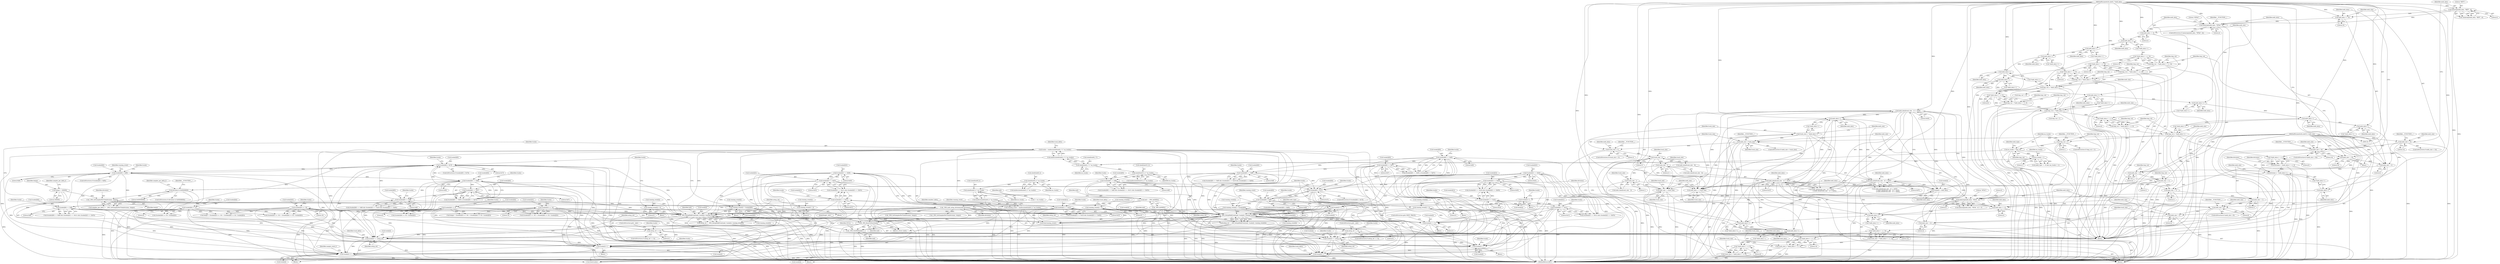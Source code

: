 digraph "0_wildmidi_660b513d99bced8783a4a5984ac2f742c74ebbdd_1@API" {
"1001431" [label="(Call,_WM_freeMDI(mdi))"];
"1001086" [label="(Call,_WM_SetupMidiEvent(mdi, tracks[i], running_event[i]))"];
"1000392" [label="(Call,_WM_midi_setup_divisions(mdi,divisions))"];
"1000389" [label="(Call,mdi = _WM_initMDI())"];
"1000386" [label="(Call,_WM_GetSamplesPerTick(divisions, tempo))"];
"1000372" [label="(Call,divisions & 0x00008000)"];
"1000363" [label="(Call,divisions |= *midi_data++)"];
"1000356" [label="(Call,divisions = *midi_data++ << 8)"];
"1000358" [label="(Call,*midi_data++ << 8)"];
"1000315" [label="(Call,tmp_val |= *midi_data++)"];
"1000308" [label="(Call,tmp_val = *midi_data++ << 8)"];
"1000310" [label="(Call,*midi_data++ << 8)"];
"1000284" [label="(Call,tmp_val |= *midi_data++)"];
"1000277" [label="(Call,tmp_val = *midi_data++ << 8)"];
"1000279" [label="(Call,*midi_data++ << 8)"];
"1000256" [label="(Call,tmp_val |= *midi_data++)"];
"1000249" [label="(Call,tmp_val |= *midi_data++ << 8)"];
"1000242" [label="(Call,tmp_val |= *midi_data++ << 16)"];
"1000235" [label="(Call,tmp_val = *midi_data++ << 24)"];
"1000237" [label="(Call,*midi_data++ << 24)"];
"1000244" [label="(Call,*midi_data++ << 16)"];
"1000251" [label="(Call,*midi_data++ << 8)"];
"1000139" [label="(Call,tempo = 500000)"];
"1000395" [label="(Call,tracks = malloc(sizeof(uint8_t *) * no_tracks))"];
"1000397" [label="(Call,malloc(sizeof(uint8_t *) * no_tracks))"];
"1000398" [label="(Call,sizeof(uint8_t *) * no_tracks)"];
"1000344" [label="(Call,no_tracks > 1)"];
"1000336" [label="(Call,no_tracks = tmp_val)"];
"1000324" [label="(Call,tmp_val < 1)"];
"1001185" [label="(Call,tracks[i][0] == 0xff)"];
"1001153" [label="(Call,tracks[i][0] == 0xff)"];
"1001137" [label="(Call,tracks[i][0] == 0xf7)"];
"1001130" [label="(Call,tracks[i][0] == 0xf0)"];
"1001110" [label="(Call,tracks[i][0] < 0xf0)"];
"1001101" [label="(Call,tracks[i][0] > 0x7f)"];
"1001168" [label="(Call,tracks[i][2] == 0x00)"];
"1001200" [label="(Call,tracks[i][2] == 0x03)"];
"1001219" [label="(Call,tracks[i][4] << 8)"];
"1000624" [label="(Call,tracks[i]++)"];
"1000554" [label="(Call,tracks[i] = midi_data)"];
"1000539" [label="(Call,midi_data[track_size - 1] != 0x00)"];
"1000493" [label="(Call,midi_data++)"];
"1000487" [label="(Call,midi_data++)"];
"1000480" [label="(Call,midi_data++)"];
"1000473" [label="(Call,midi_data++)"];
"1000463" [label="(Call,midi_data += 4)"];
"1000450" [label="(Call,memcmp(midi_data, \"MTrk\", 4))"];
"1000559" [label="(Call,midi_data += track_size)"];
"1000527" [label="(Call,track_size - 3)"];
"1000511" [label="(Call,track_size < 3)"];
"1000499" [label="(Call,midi_size < track_size)"];
"1000495" [label="(Call,midi_size -= 4)"];
"1000466" [label="(Call,midi_size -= 4)"];
"1000437" [label="(Call,midi_size < 8)"];
"1000368" [label="(Call,midi_size -= 2)"];
"1000320" [label="(Call,midi_size -= 2)"];
"1000289" [label="(Call,midi_size -= 2)"];
"1000261" [label="(Call,midi_size -= 4)"];
"1000232" [label="(Call,midi_size -= 4)"];
"1000177" [label="(Call,midi_size < 14)"];
"1000121" [label="(MethodParameterIn,uint32_t midi_size)"];
"1000212" [label="(Call,midi_size -= 20)"];
"1000197" [label="(Call,midi_size < 34)"];
"1000562" [label="(Call,midi_size -= track_size)"];
"1000535" [label="(Call,track_size - 2)"];
"1000542" [label="(Call,track_size - 1)"];
"1000490" [label="(Call,track_size |= *midi_data++)"];
"1000483" [label="(Call,track_size |= *midi_data++ << 8)"];
"1000476" [label="(Call,track_size |= *midi_data++ << 16)"];
"1000469" [label="(Call,track_size = *midi_data++ << 24)"];
"1000471" [label="(Call,*midi_data++ << 24)"];
"1000478" [label="(Call,*midi_data++ << 16)"];
"1000485" [label="(Call,*midi_data++ << 8)"];
"1000524" [label="(Call,midi_data[track_size - 3] != 0xFF)"];
"1000120" [label="(MethodParameterIn,uint8_t *midi_data)"];
"1000532" [label="(Call,midi_data[track_size - 2] != 0x2F)"];
"1000366" [label="(Call,midi_data++)"];
"1000360" [label="(Call,midi_data++)"];
"1000318" [label="(Call,midi_data++)"];
"1000312" [label="(Call,midi_data++)"];
"1000287" [label="(Call,midi_data++)"];
"1000281" [label="(Call,midi_data++)"];
"1000259" [label="(Call,midi_data++)"];
"1000253" [label="(Call,midi_data++)"];
"1000246" [label="(Call,midi_data++)"];
"1000239" [label="(Call,midi_data++)"];
"1000229" [label="(Call,midi_data += 4)"];
"1000216" [label="(Call,memcmp(midi_data, \"MThd\", 4))"];
"1000209" [label="(Call,midi_data += 20)"];
"1000191" [label="(Call,memcmp(midi_data, \"RIFF\", 4))"];
"1000604" [label="(Call,tracks[i]++)"];
"1001211" [label="(Call,tracks[i][3] << 16)"];
"1001304" [label="(Call,tracks[i]++)"];
"1001242" [label="(Call,tracks[i] += setup_ret)"];
"1001095" [label="(Call,setup_ret == 0)"];
"1001084" [label="(Call,setup_ret = _WM_SetupMidiEvent(mdi, tracks[i], running_event[i]))"];
"1001161" [label="(Call,tracks[i][1] == 0x2f)"];
"1001193" [label="(Call,tracks[i][1] == 0x51)"];
"1001278" [label="(Call,tracks[i]++)"];
"1001145" [label="(Call,running_event[i] = 0)"];
"1001077" [label="(Call,running_event[i] = 0)"];
"1000416" [label="(Call,running_event = malloc(sizeof(uint8_t) * no_tracks))"];
"1000418" [label="(Call,malloc(sizeof(uint8_t) * no_tracks))"];
"1000419" [label="(Call,sizeof(uint8_t) * no_tracks)"];
"1000412" [label="(Call,sizeof(uint8_t) * no_tracks)"];
"1000405" [label="(Call,sizeof(uint32_t) * no_tracks)"];
"1001118" [label="(Call,running_event[i] = tracks[i][0])"];
"1000763" [label="(Call,_WM_SetupMidiEvent(mdi, tracks[i], running_event[i]))"];
"1000983" [label="(Call,tracks[i]++)"];
"1000807" [label="(Call,tracks[i][0] == 0xf0)"];
"1000787" [label="(Call,tracks[i][0] < 0xf0)"];
"1000778" [label="(Call,tracks[i][0] > 0x7f)"];
"1000869" [label="(Call,tracks[i][0] == 0xff)"];
"1000830" [label="(Call,tracks[i][0] == 0xff)"];
"1000814" [label="(Call,tracks[i][0] == 0xf7)"];
"1000884" [label="(Call,tracks[i][2] == 0x03)"];
"1000845" [label="(Call,tracks[i][2] == 0x00)"];
"1000926" [label="(Call,tracks[i] += setup_ret)"];
"1000772" [label="(Call,setup_ret == 0)"];
"1000761" [label="(Call,setup_ret = _WM_SetupMidiEvent(mdi, tracks[i], running_event[i]))"];
"1000838" [label="(Call,tracks[i][1] == 0x2f)"];
"1000877" [label="(Call,tracks[i][1] == 0x51)"];
"1000895" [label="(Call,tracks[i][3] << 16)"];
"1000903" [label="(Call,tracks[i][4] << 8)"];
"1000957" [label="(Call,tracks[i]++)"];
"1000860" [label="(Call,tracks[i] += 3)"];
"1000570" [label="(Call,running_event[i] = 0)"];
"1000795" [label="(Call,running_event[i] = tracks[i][0])"];
"1000822" [label="(Call,running_event[i] = 0)"];
"1001412" [label="(Call,_WM_ResetToStart(mdi))"];
"1000790" [label="(Identifier,tracks)"];
"1001160" [label="(Call,(tracks[i][1] == 0x2f) && (tracks[i][2] == 0x00))"];
"1000245" [label="(Call,*midi_data++)"];
"1000191" [label="(Call,memcmp(midi_data, \"RIFF\", 4))"];
"1000371" [label="(ControlStructure,if (divisions & 0x00008000))"];
"1000484" [label="(Identifier,track_size)"];
"1000320" [label="(Call,midi_size -= 2)"];
"1000280" [label="(Call,*midi_data++)"];
"1000176" [label="(ControlStructure,if (midi_size < 14))"];
"1000406" [label="(Call,sizeof(uint32_t))"];
"1001083" [label="(Block,)"];
"1000490" [label="(Call,track_size |= *midi_data++)"];
"1000542" [label="(Call,track_size - 1)"];
"1001140" [label="(Identifier,tracks)"];
"1000830" [label="(Call,tracks[i][0] == 0xff)"];
"1000577" [label="(Identifier,track_delta)"];
"1000473" [label="(Call,midi_data++)"];
"1001217" [label="(Literal,16)"];
"1001149" [label="(Literal,0)"];
"1000875" [label="(Literal,0xff)"];
"1000795" [label="(Call,running_event[i] = tracks[i][0])"];
"1000196" [label="(ControlStructure,if (midi_size < 34))"];
"1000391" [label="(Call,_WM_initMDI())"];
"1000239" [label="(Call,midi_data++)"];
"1000469" [label="(Call,track_size = *midi_data++ << 24)"];
"1000222" [label="(Identifier,__FUNCTION__)"];
"1000212" [label="(Call,midi_size -= 20)"];
"1000436" [label="(ControlStructure,if (midi_size < 8))"];
"1000817" [label="(Identifier,tracks)"];
"1000493" [label="(Call,midi_data++)"];
"1000340" [label="(Call,(midi_type == 0) && (no_tracks > 1))"];
"1001087" [label="(Identifier,mdi)"];
"1001210" [label="(Call,(tracks[i][3] << 16) + (tracks[i][4] << 8)+ tracks[i][5])"];
"1000865" [label="(ControlStructure,goto NEXT_TRACK;)"];
"1001138" [label="(Call,tracks[i][0])"];
"1000541" [label="(Identifier,midi_data)"];
"1000535" [label="(Call,track_size - 2)"];
"1000283" [label="(Literal,8)"];
"1000367" [label="(Identifier,midi_data)"];
"1000574" [label="(Literal,0)"];
"1000364" [label="(Identifier,divisions)"];
"1000329" [label="(Identifier,__FUNCTION__)"];
"1000464" [label="(Identifier,midi_data)"];
"1000318" [label="(Call,midi_data++)"];
"1001119" [label="(Call,running_event[i])"];
"1001167" [label="(Literal,0x2f)"];
"1000363" [label="(Call,divisions |= *midi_data++)"];
"1001243" [label="(Call,tracks[i])"];
"1001077" [label="(Call,running_event[i] = 0)"];
"1000190" [label="(Call,!memcmp(midi_data, \"RIFF\", 4))"];
"1000411" [label="(Call,malloc(sizeof(uint8_t) * no_tracks))"];
"1001131" [label="(Call,tracks[i][0])"];
"1001203" [label="(Identifier,tracks)"];
"1000989" [label="(Identifier,track_delta)"];
"1000387" [label="(Identifier,divisions)"];
"1001239" [label="(Call,_WM_GetSamplesPerTick(divisions, tempo))"];
"1000762" [label="(Identifier,setup_ret)"];
"1001159" [label="(Literal,0xff)"];
"1000912" [label="(Identifier,tracks)"];
"1000370" [label="(Literal,2)"];
"1000773" [label="(Identifier,setup_ret)"];
"1000424" [label="(Identifier,smallest_delta)"];
"1000957" [label="(Call,tracks[i]++)"];
"1000450" [label="(Call,memcmp(midi_data, \"MTrk\", 4))"];
"1000861" [label="(Call,tracks[i])"];
"1000926" [label="(Call,tracks[i] += setup_ret)"];
"1000472" [label="(Call,*midi_data++)"];
"1001186" [label="(Call,tracks[i][0])"];
"1000822" [label="(Call,running_event[i] = 0)"];
"1000927" [label="(Call,tracks[i])"];
"1000195" [label="(Block,)"];
"1001081" [label="(Literal,0)"];
"1000467" [label="(Identifier,midi_size)"];
"1001218" [label="(Call,(tracks[i][4] << 8)+ tracks[i][5])"];
"1000218" [label="(Literal,\"MThd\")"];
"1000325" [label="(Identifier,tmp_val)"];
"1000453" [label="(Literal,4)"];
"1000253" [label="(Call,midi_data++)"];
"1000120" [label="(MethodParameterIn,uint8_t *midi_data)"];
"1001100" [label="(ControlStructure,if (tracks[i][0] > 0x7f))"];
"1000543" [label="(Identifier,track_size)"];
"1000197" [label="(Call,midi_size < 34)"];
"1000868" [label="(Call,(tracks[i][0] == 0xff) && (tracks[i][1] == 0x51) && (tracks[i][2] == 0x03))"];
"1001109" [label="(ControlStructure,if (tracks[i][0] < 0xf0))"];
"1000265" [label="(Call,tmp_val != 6)"];
"1000984" [label="(Call,tracks[i])"];
"1001304" [label="(Call,tracks[i]++)"];
"1000760" [label="(Block,)"];
"1001228" [label="(Identifier,tracks)"];
"1000836" [label="(Literal,0xff)"];
"1000848" [label="(Identifier,tracks)"];
"1001279" [label="(Call,tracks[i])"];
"1000838" [label="(Call,tracks[i][1] == 0x2f)"];
"1000516" [label="(Identifier,__FUNCTION__)"];
"1000511" [label="(Call,track_size < 3)"];
"1000571" [label="(Call,running_event[i])"];
"1000210" [label="(Identifier,midi_data)"];
"1000258" [label="(Call,*midi_data++)"];
"1000928" [label="(Identifier,tracks)"];
"1000178" [label="(Identifier,midi_size)"];
"1000404" [label="(Call,malloc(sizeof(uint32_t) * no_tracks))"];
"1000241" [label="(Literal,24)"];
"1000238" [label="(Call,*midi_data++)"];
"1001143" [label="(Literal,0xf7)"];
"1001285" [label="(Identifier,tracks)"];
"1000321" [label="(Identifier,midi_size)"];
"1000561" [label="(Identifier,track_size)"];
"1000319" [label="(Identifier,midi_data)"];
"1000362" [label="(Literal,8)"];
"1000420" [label="(Call,sizeof(uint8_t))"];
"1000764" [label="(Identifier,mdi)"];
"1000405" [label="(Call,sizeof(uint32_t) * no_tracks)"];
"1000851" [label="(Literal,0x00)"];
"1000422" [label="(Identifier,no_tracks)"];
"1000393" [label="(Identifier,mdi)"];
"1000257" [label="(Identifier,tmp_val)"];
"1000250" [label="(Identifier,tmp_val)"];
"1000923" [label="(Call,_WM_GetSamplesPerTick(divisions, tempo))"];
"1001201" [label="(Call,tracks[i][2])"];
"1001309" [label="(Identifier,sample_count_f)"];
"1000498" [label="(ControlStructure,if (midi_size < track_size))"];
"1000360" [label="(Call,midi_data++)"];
"1001152" [label="(Call,(tracks[i][0] == 0xff) && (tracks[i][1] == 0x2f) && (tracks[i][2] == 0x00))"];
"1000394" [label="(Identifier,divisions)"];
"1000266" [label="(Identifier,tmp_val)"];
"1000179" [label="(Literal,14)"];
"1000229" [label="(Call,midi_data += 4)"];
"1000529" [label="(Literal,3)"];
"1000605" [label="(Call,tracks[i])"];
"1000625" [label="(Call,tracks[i])"];
"1000254" [label="(Identifier,midi_data)"];
"1001171" [label="(Identifier,tracks)"];
"1000390" [label="(Identifier,mdi)"];
"1000504" [label="(Identifier,__FUNCTION__)"];
"1000312" [label="(Call,midi_data++)"];
"1001191" [label="(Literal,0xff)"];
"1000344" [label="(Call,no_tracks > 1)"];
"1000892" [label="(Call,tempo = (tracks[i][3] << 16) + (tracks[i][4] << 8)+ tracks[i][5])"];
"1001076" [label="(Block,)"];
"1000512" [label="(Identifier,track_size)"];
"1000794" [label="(Block,)"];
"1001095" [label="(Call,setup_ret == 0)"];
"1001116" [label="(Literal,0xf0)"];
"1000449" [label="(Call,memcmp(midi_data, \"MTrk\", 4) != 0)"];
"1000293" [label="(Call,tmp_val > 2)"];
"1000570" [label="(Call,running_event[i] = 0)"];
"1001110" [label="(Call,tracks[i][0] < 0xf0)"];
"1000374" [label="(Literal,0x00008000)"];
"1000430" [label="(Call,i < no_tracks)"];
"1001220" [label="(Call,tracks[i][4])"];
"1000288" [label="(Identifier,midi_data)"];
"1000177" [label="(Call,midi_size < 14)"];
"1000277" [label="(Call,tmp_val = *midi_data++ << 8)"];
"1000286" [label="(Call,*midi_data++)"];
"1000784" [label="(Literal,0x7f)"];
"1000555" [label="(Call,tracks[i])"];
"1000236" [label="(Identifier,tmp_val)"];
"1000904" [label="(Call,tracks[i][4])"];
"1001107" [label="(Literal,0x7f)"];
"1000309" [label="(Identifier,tmp_val)"];
"1001097" [label="(Literal,0)"];
"1000530" [label="(Literal,0xFF)"];
"1000417" [label="(Identifier,running_event)"];
"1000510" [label="(ControlStructure,if (track_size < 3))"];
"1000323" [label="(ControlStructure,if (tmp_val < 1))"];
"1000141" [label="(Literal,500000)"];
"1000399" [label="(Call,sizeof(uint8_t *))"];
"1000826" [label="(Literal,0)"];
"1000259" [label="(Call,midi_data++)"];
"1000526" [label="(Identifier,midi_data)"];
"1000846" [label="(Call,tracks[i][2])"];
"1000890" [label="(Literal,0x03)"];
"1000451" [label="(Identifier,midi_data)"];
"1000217" [label="(Identifier,midi_data)"];
"1000240" [label="(Identifier,midi_data)"];
"1000324" [label="(Call,tmp_val < 1)"];
"1001199" [label="(Literal,0x51)"];
"1000563" [label="(Identifier,midi_size)"];
"1001117" [label="(Block,)"];
"1000494" [label="(Identifier,midi_data)"];
"1000215" [label="(ControlStructure,if (memcmp(midi_data, \"MThd\", 4)))"];
"1000774" [label="(Literal,0)"];
"1000481" [label="(Identifier,midi_data)"];
"1000786" [label="(ControlStructure,if (tracks[i][0] < 0xf0))"];
"1000558" [label="(Identifier,midi_data)"];
"1000480" [label="(Call,midi_data++)"];
"1000310" [label="(Call,*midi_data++ << 8)"];
"1001206" [label="(Literal,0x03)"];
"1001431" [label="(Call,_WM_freeMDI(mdi))"];
"1000466" [label="(Call,midi_size -= 4)"];
"1000778" [label="(Call,tracks[i][0] > 0x7f)"];
"1000896" [label="(Call,tracks[i][3])"];
"1001413" [label="(Identifier,mdi)"];
"1000796" [label="(Call,running_event[i])"];
"1001111" [label="(Call,tracks[i][0])"];
"1000799" [label="(Call,tracks[i][0])"];
"1000388" [label="(Identifier,tempo)"];
"1000202" [label="(Identifier,__FUNCTION__)"];
"1000539" [label="(Call,midi_data[track_size - 1] != 0x00)"];
"1000326" [label="(Literal,1)"];
"1001154" [label="(Call,tracks[i][0])"];
"1000554" [label="(Call,tracks[i] = midi_data)"];
"1001130" [label="(Call,tracks[i][0] == 0xf0)"];
"1000415" [label="(Identifier,no_tracks)"];
"1000562" [label="(Call,midi_size -= track_size)"];
"1001194" [label="(Call,tracks[i][1])"];
"1000465" [label="(Literal,4)"];
"1000880" [label="(Identifier,tracks)"];
"1000500" [label="(Identifier,midi_size)"];
"1000884" [label="(Call,tracks[i][2] == 0x03)"];
"1000776" [label="(ControlStructure,goto _end;)"];
"1000262" [label="(Identifier,midi_size)"];
"1000787" [label="(Call,tracks[i][0] < 0xf0)"];
"1000372" [label="(Call,divisions & 0x00008000)"];
"1000289" [label="(Call,midi_size -= 2)"];
"1000829" [label="(Call,(tracks[i][0] == 0xff) && (tracks[i][1] == 0x2f) && (tracks[i][2] == 0x00))"];
"1001113" [label="(Identifier,tracks)"];
"1000408" [label="(Identifier,no_tracks)"];
"1001305" [label="(Call,tracks[i])"];
"1001212" [label="(Call,tracks[i][3])"];
"1000193" [label="(Literal,\"RIFF\")"];
"1000252" [label="(Call,*midi_data++)"];
"1000336" [label="(Call,no_tracks = tmp_val)"];
"1000837" [label="(Call,(tracks[i][1] == 0x2f) && (tracks[i][2] == 0x00))"];
"1000368" [label="(Call,midi_size -= 2)"];
"1000255" [label="(Literal,8)"];
"1001091" [label="(Call,running_event[i])"];
"1000624" [label="(Call,tracks[i]++)"];
"1000219" [label="(Literal,4)"];
"1000263" [label="(Literal,4)"];
"1000357" [label="(Identifier,divisions)"];
"1000249" [label="(Call,tmp_val |= *midi_data++ << 8)"];
"1000478" [label="(Call,*midi_data++ << 16)"];
"1000392" [label="(Call,_WM_midi_setup_divisions(mdi,divisions))"];
"1000538" [label="(Literal,0x2F)"];
"1000232" [label="(Call,midi_size -= 4)"];
"1000772" [label="(Call,setup_ret == 0)"];
"1001185" [label="(Call,tracks[i][0] == 0xff)"];
"1000377" [label="(Identifier,__FUNCTION__)"];
"1000281" [label="(Call,midi_data++)"];
"1001412" [label="(Call,_WM_ResetToStart(mdi))"];
"1000471" [label="(Call,*midi_data++ << 24)"];
"1000398" [label="(Call,sizeof(uint8_t *) * no_tracks)"];
"1000230" [label="(Identifier,midi_data)"];
"1000282" [label="(Identifier,midi_data)"];
"1000419" [label="(Call,sizeof(uint8_t) * no_tracks)"];
"1000366" [label="(Call,midi_data++)"];
"1000810" [label="(Identifier,tracks)"];
"1001429" [label="(Return,return (mdi);)"];
"1000903" [label="(Call,tracks[i][4] << 8)"];
"1000964" [label="(Identifier,tracks)"];
"1000909" [label="(Literal,8)"];
"1000438" [label="(Identifier,midi_size)"];
"1000495" [label="(Call,midi_size -= 4)"];
"1000844" [label="(Literal,0x2f)"];
"1000361" [label="(Identifier,midi_data)"];
"1001104" [label="(Identifier,tracks)"];
"1000531" [label="(Call,(midi_data[track_size - 2] != 0x2F)\n                || (midi_data[track_size - 1] != 0x00))"];
"1000806" [label="(Call,(tracks[i][0] == 0xf0) || (tracks[i][0] == 0xf7))"];
"1000820" [label="(Literal,0xf7)"];
"1000559" [label="(Call,midi_data += track_size)"];
"1000373" [label="(Identifier,divisions)"];
"1000261" [label="(Call,midi_size -= 4)"];
"1000243" [label="(Identifier,tmp_val)"];
"1001219" [label="(Call,tracks[i][4] << 8)"];
"1000532" [label="(Call,midi_data[track_size - 2] != 0x2F)"];
"1000528" [label="(Identifier,track_size)"];
"1000895" [label="(Call,tracks[i][3] << 16)"];
"1001184" [label="(Call,(tracks[i][0] == 0xff) && (tracks[i][1] == 0x51) && (tracks[i][2] == 0x03))"];
"1000140" [label="(Identifier,tempo)"];
"1000536" [label="(Identifier,track_size)"];
"1000418" [label="(Call,malloc(sizeof(uint8_t) * no_tracks))"];
"1001423" [label="(Call,free(tracks))"];
"1000761" [label="(Call,setup_ret = _WM_SetupMidiEvent(mdi, tracks[i], running_event[i]))"];
"1000468" [label="(Literal,4)"];
"1000412" [label="(Call,sizeof(uint8_t) * no_tracks)"];
"1001161" [label="(Call,tracks[i][1] == 0x2f)"];
"1000523" [label="(Call,(midi_data[track_size - 3] != 0xFF)\n                || (midi_data[track_size - 2] != 0x2F)\n                || (midi_data[track_size - 1] != 0x00))"];
"1000260" [label="(Identifier,midi_data)"];
"1001084" [label="(Call,setup_ret = _WM_SetupMidiEvent(mdi, tracks[i], running_event[i]))"];
"1001435" [label="(MethodReturn,RET)"];
"1001242" [label="(Call,tracks[i] += setup_ret)"];
"1000346" [label="(Literal,1)"];
"1000284" [label="(Call,tmp_val |= *midi_data++)"];
"1001193" [label="(Call,tracks[i][1] == 0x51)"];
"1000313" [label="(Identifier,midi_data)"];
"1000287" [label="(Call,midi_data++)"];
"1000488" [label="(Identifier,midi_data)"];
"1000797" [label="(Identifier,running_event)"];
"1001174" [label="(Literal,0x00)"];
"1000235" [label="(Call,tmp_val = *midi_data++ << 24)"];
"1001153" [label="(Call,tracks[i][0] == 0xff)"];
"1000906" [label="(Identifier,tracks)"];
"1000342" [label="(Identifier,midi_type)"];
"1000474" [label="(Identifier,midi_data)"];
"1000231" [label="(Literal,4)"];
"1000630" [label="(Identifier,midi_type)"];
"1000470" [label="(Identifier,track_size)"];
"1000492" [label="(Call,*midi_data++)"];
"1001208" [label="(Call,tempo = (tracks[i][3] << 16) + (tracks[i][4] << 8)+ tracks[i][5])"];
"1001120" [label="(Identifier,running_event)"];
"1000311" [label="(Call,*midi_data++)"];
"1000845" [label="(Call,tracks[i][2] == 0x00)"];
"1000852" [label="(Block,)"];
"1000279" [label="(Call,*midi_data++ << 8)"];
"1000395" [label="(Call,tracks = malloc(sizeof(uint8_t *) * no_tracks))"];
"1000256" [label="(Call,tmp_val |= *midi_data++)"];
"1000209" [label="(Call,midi_data += 20)"];
"1001200" [label="(Call,tracks[i][2] == 0x03)"];
"1000314" [label="(Literal,8)"];
"1000545" [label="(Literal,0x00)"];
"1001099" [label="(ControlStructure,goto _end;)"];
"1000322" [label="(Literal,2)"];
"1000564" [label="(Identifier,track_size)"];
"1000567" [label="(Identifier,track_end)"];
"1001261" [label="(Block,)"];
"1000477" [label="(Identifier,track_size)"];
"1000807" [label="(Call,tracks[i][0] == 0xf0)"];
"1000983" [label="(Call,tracks[i]++)"];
"1001225" [label="(Literal,8)"];
"1000560" [label="(Identifier,midi_data)"];
"1001164" [label="(Identifier,tracks)"];
"1001133" [label="(Identifier,tracks)"];
"1000513" [label="(Literal,3)"];
"1000524" [label="(Call,midi_data[track_size - 3] != 0xFF)"];
"1000476" [label="(Call,track_size |= *midi_data++ << 16)"];
"1000248" [label="(Literal,16)"];
"1000883" [label="(Literal,0x51)"];
"1000486" [label="(Call,*midi_data++)"];
"1000877" [label="(Call,tracks[i][1] == 0x51)"];
"1000864" [label="(Literal,3)"];
"1000198" [label="(Identifier,midi_size)"];
"1000491" [label="(Identifier,track_size)"];
"1001096" [label="(Identifier,setup_ret)"];
"1000397" [label="(Call,malloc(sizeof(uint8_t *) * no_tracks))"];
"1000765" [label="(Call,tracks[i])"];
"1000821" [label="(Block,)"];
"1000386" [label="(Call,_WM_GetSamplesPerTick(divisions, tempo))"];
"1000894" [label="(Call,(tracks[i][3] << 16) + (tracks[i][4] << 8)+ tracks[i][5])"];
"1000870" [label="(Call,tracks[i][0])"];
"1001432" [label="(Identifier,mdi)"];
"1000935" [label="(Identifier,tracks)"];
"1001414" [label="(JumpTarget,_end:)"];
"1000788" [label="(Call,tracks[i][0])"];
"1000763" [label="(Call,_WM_SetupMidiEvent(mdi, tracks[i], running_event[i]))"];
"1000533" [label="(Call,midi_data[track_size - 2])"];
"1001136" [label="(Literal,0xf0)"];
"1000308" [label="(Call,tmp_val = *midi_data++ << 8)"];
"1001162" [label="(Call,tracks[i][1])"];
"1000316" [label="(Identifier,tmp_val)"];
"1000285" [label="(Identifier,tmp_val)"];
"1000869" [label="(Call,tracks[i][0] == 0xff)"];
"1000501" [label="(Identifier,track_size)"];
"1001278" [label="(Call,tracks[i]++)"];
"1000384" [label="(Call,samples_per_delta_f = _WM_GetSamplesPerTick(divisions, tempo))"];
"1000604" [label="(Call,tracks[i]++)"];
"1000482" [label="(Literal,16)"];
"1000213" [label="(Identifier,midi_size)"];
"1000199" [label="(Literal,34)"];
"1000777" [label="(ControlStructure,if (tracks[i][0] > 0x7f))"];
"1000435" [label="(Block,)"];
"1000192" [label="(Identifier,midi_data)"];
"1000584" [label="(Identifier,tracks)"];
"1001129" [label="(Call,(tracks[i][0] == 0xf0) || (tracks[i][0] == 0xf7))"];
"1000437" [label="(Call,midi_size < 8)"];
"1000291" [label="(Literal,2)"];
"1001085" [label="(Identifier,setup_ret)"];
"1000831" [label="(Call,tracks[i][0])"];
"1000345" [label="(Identifier,no_tracks)"];
"1000527" [label="(Call,track_size - 3)"];
"1000439" [label="(Literal,8)"];
"1000396" [label="(Identifier,tracks)"];
"1000887" [label="(Identifier,tracks)"];
"1000930" [label="(Identifier,setup_ret)"];
"1000940" [label="(Block,)"];
"1000278" [label="(Identifier,tmp_val)"];
"1000537" [label="(Literal,2)"];
"1000369" [label="(Identifier,midi_size)"];
"1000587" [label="(Block,)"];
"1000487" [label="(Call,midi_data++)"];
"1000485" [label="(Call,*midi_data++ << 8)"];
"1000860" [label="(Call,tracks[i] += 3)"];
"1000463" [label="(Call,midi_data += 4)"];
"1000876" [label="(Call,(tracks[i][1] == 0x51) && (tracks[i][2] == 0x03))"];
"1000534" [label="(Identifier,midi_data)"];
"1000901" [label="(Literal,16)"];
"1000771" [label="(ControlStructure,if (setup_ret == 0))"];
"1000356" [label="(Call,divisions = *midi_data++ << 8)"];
"1001122" [label="(Call,tracks[i][0])"];
"1001211" [label="(Call,tracks[i][3] << 16)"];
"1000479" [label="(Call,*midi_data++)"];
"1000540" [label="(Call,midi_data[track_size - 1])"];
"1001196" [label="(Identifier,tracks)"];
"1000497" [label="(Literal,4)"];
"1001144" [label="(Block,)"];
"1000454" [label="(Literal,0)"];
"1000814" [label="(Call,tracks[i][0] == 0xf7)"];
"1000475" [label="(Literal,24)"];
"1000294" [label="(Identifier,tmp_val)"];
"1000793" [label="(Literal,0xf0)"];
"1000499" [label="(Call,midi_size < track_size)"];
"1001137" [label="(Call,tracks[i][0] == 0xf7)"];
"1000211" [label="(Literal,20)"];
"1001086" [label="(Call,_WM_SetupMidiEvent(mdi, tracks[i], running_event[i]))"];
"1000902" [label="(Call,(tracks[i][4] << 8)+ tracks[i][5])"];
"1000290" [label="(Identifier,midi_size)"];
"1000958" [label="(Call,tracks[i])"];
"1001434" [label="(Identifier,NULL)"];
"1000385" [label="(Identifier,samples_per_delta_f)"];
"1000182" [label="(Identifier,__FUNCTION__)"];
"1000359" [label="(Call,*midi_data++)"];
"1000878" [label="(Call,tracks[i][1])"];
"1000233" [label="(Identifier,midi_size)"];
"1000452" [label="(Literal,\"MTrk\")"];
"1000139" [label="(Call,tempo = 500000)"];
"1000244" [label="(Call,*midi_data++ << 16)"];
"1001078" [label="(Call,running_event[i])"];
"1000237" [label="(Call,*midi_data++ << 24)"];
"1001246" [label="(Identifier,setup_ret)"];
"1000483" [label="(Call,track_size |= *midi_data++ << 8)"];
"1001249" [label="(Identifier,track_delta)"];
"1000251" [label="(Call,*midi_data++ << 8)"];
"1000403" [label="(Identifier,track_delta)"];
"1000401" [label="(Identifier,no_tracks)"];
"1001102" [label="(Call,tracks[i][0])"];
"1001192" [label="(Call,(tracks[i][1] == 0x51) && (tracks[i][2] == 0x03))"];
"1000841" [label="(Identifier,tracks)"];
"1000413" [label="(Call,sizeof(uint8_t))"];
"1000315" [label="(Call,tmp_val |= *midi_data++)"];
"1000317" [label="(Call,*midi_data++)"];
"1000122" [label="(Block,)"];
"1001169" [label="(Call,tracks[i][2])"];
"1000496" [label="(Identifier,midi_size)"];
"1000808" [label="(Call,tracks[i][0])"];
"1000247" [label="(Identifier,midi_data)"];
"1000358" [label="(Call,*midi_data++ << 8)"];
"1000338" [label="(Identifier,tmp_val)"];
"1001101" [label="(Call,tracks[i][0] > 0x7f)"];
"1001118" [label="(Call,running_event[i] = tracks[i][0])"];
"1000121" [label="(MethodParameterIn,uint32_t midi_size)"];
"1001146" [label="(Call,running_event[i])"];
"1000823" [label="(Call,running_event[i])"];
"1000144" [label="(Identifier,samples_per_delta_f)"];
"1000234" [label="(Literal,4)"];
"1000246" [label="(Call,midi_data++)"];
"1000839" [label="(Call,tracks[i][1])"];
"1001168" [label="(Call,tracks[i][2] == 0x00)"];
"1001222" [label="(Identifier,tracks)"];
"1000768" [label="(Call,running_event[i])"];
"1000779" [label="(Call,tracks[i][0])"];
"1000781" [label="(Identifier,tracks)"];
"1000365" [label="(Call,*midi_data++)"];
"1000813" [label="(Literal,0xf0)"];
"1000194" [label="(Literal,4)"];
"1000416" [label="(Call,running_event = malloc(sizeof(uint8_t) * no_tracks))"];
"1000214" [label="(Literal,20)"];
"1000216" [label="(Call,memcmp(midi_data, \"MThd\", 4))"];
"1000525" [label="(Call,midi_data[track_size - 3])"];
"1000242" [label="(Call,tmp_val |= *midi_data++ << 16)"];
"1000489" [label="(Literal,8)"];
"1000815" [label="(Call,tracks[i][0])"];
"1001088" [label="(Call,tracks[i])"];
"1001094" [label="(ControlStructure,if (setup_ret == 0))"];
"1001421" [label="(Call,free(running_event))"];
"1000389" [label="(Call,mdi = _WM_initMDI())"];
"1000885" [label="(Call,tracks[i][2])"];
"1000544" [label="(Literal,1)"];
"1000337" [label="(Identifier,no_tracks)"];
"1000442" [label="(Identifier,__FUNCTION__)"];
"1001145" [label="(Call,running_event[i] = 0)"];
"1001244" [label="(Identifier,tracks)"];
"1001431" -> "1000122"  [label="AST: "];
"1001431" -> "1001432"  [label="CFG: "];
"1001432" -> "1001431"  [label="AST: "];
"1001434" -> "1001431"  [label="CFG: "];
"1001431" -> "1001435"  [label="DDG: "];
"1001431" -> "1001435"  [label="DDG: "];
"1001086" -> "1001431"  [label="DDG: "];
"1000392" -> "1001431"  [label="DDG: "];
"1000763" -> "1001431"  [label="DDG: "];
"1001412" -> "1001431"  [label="DDG: "];
"1001086" -> "1001084"  [label="AST: "];
"1001086" -> "1001091"  [label="CFG: "];
"1001087" -> "1001086"  [label="AST: "];
"1001088" -> "1001086"  [label="AST: "];
"1001091" -> "1001086"  [label="AST: "];
"1001084" -> "1001086"  [label="CFG: "];
"1001086" -> "1001435"  [label="DDG: "];
"1001086" -> "1001435"  [label="DDG: "];
"1001086" -> "1001435"  [label="DDG: "];
"1001086" -> "1001084"  [label="DDG: "];
"1001086" -> "1001084"  [label="DDG: "];
"1001086" -> "1001084"  [label="DDG: "];
"1000392" -> "1001086"  [label="DDG: "];
"1000395" -> "1001086"  [label="DDG: "];
"1001185" -> "1001086"  [label="DDG: "];
"1001153" -> "1001086"  [label="DDG: "];
"1001168" -> "1001086"  [label="DDG: "];
"1001219" -> "1001086"  [label="DDG: "];
"1000624" -> "1001086"  [label="DDG: "];
"1001211" -> "1001086"  [label="DDG: "];
"1001304" -> "1001086"  [label="DDG: "];
"1001161" -> "1001086"  [label="DDG: "];
"1001193" -> "1001086"  [label="DDG: "];
"1001200" -> "1001086"  [label="DDG: "];
"1001137" -> "1001086"  [label="DDG: "];
"1001101" -> "1001086"  [label="DDG: "];
"1001130" -> "1001086"  [label="DDG: "];
"1001110" -> "1001086"  [label="DDG: "];
"1001145" -> "1001086"  [label="DDG: "];
"1001077" -> "1001086"  [label="DDG: "];
"1000416" -> "1001086"  [label="DDG: "];
"1001118" -> "1001086"  [label="DDG: "];
"1001086" -> "1001242"  [label="DDG: "];
"1001086" -> "1001412"  [label="DDG: "];
"1001086" -> "1001421"  [label="DDG: "];
"1001086" -> "1001423"  [label="DDG: "];
"1001086" -> "1001429"  [label="DDG: "];
"1000392" -> "1000122"  [label="AST: "];
"1000392" -> "1000394"  [label="CFG: "];
"1000393" -> "1000392"  [label="AST: "];
"1000394" -> "1000392"  [label="AST: "];
"1000396" -> "1000392"  [label="CFG: "];
"1000392" -> "1001435"  [label="DDG: "];
"1000392" -> "1001435"  [label="DDG: "];
"1000392" -> "1001435"  [label="DDG: "];
"1000389" -> "1000392"  [label="DDG: "];
"1000386" -> "1000392"  [label="DDG: "];
"1000392" -> "1000763"  [label="DDG: "];
"1000392" -> "1000923"  [label="DDG: "];
"1000392" -> "1001239"  [label="DDG: "];
"1000392" -> "1001412"  [label="DDG: "];
"1000392" -> "1001429"  [label="DDG: "];
"1000389" -> "1000122"  [label="AST: "];
"1000389" -> "1000391"  [label="CFG: "];
"1000390" -> "1000389"  [label="AST: "];
"1000391" -> "1000389"  [label="AST: "];
"1000393" -> "1000389"  [label="CFG: "];
"1000389" -> "1001435"  [label="DDG: "];
"1000386" -> "1000384"  [label="AST: "];
"1000386" -> "1000388"  [label="CFG: "];
"1000387" -> "1000386"  [label="AST: "];
"1000388" -> "1000386"  [label="AST: "];
"1000384" -> "1000386"  [label="CFG: "];
"1000386" -> "1001435"  [label="DDG: "];
"1000386" -> "1000384"  [label="DDG: "];
"1000386" -> "1000384"  [label="DDG: "];
"1000372" -> "1000386"  [label="DDG: "];
"1000139" -> "1000386"  [label="DDG: "];
"1000372" -> "1000371"  [label="AST: "];
"1000372" -> "1000374"  [label="CFG: "];
"1000373" -> "1000372"  [label="AST: "];
"1000374" -> "1000372"  [label="AST: "];
"1000377" -> "1000372"  [label="CFG: "];
"1000385" -> "1000372"  [label="CFG: "];
"1000372" -> "1001435"  [label="DDG: "];
"1000372" -> "1001435"  [label="DDG: "];
"1000363" -> "1000372"  [label="DDG: "];
"1000363" -> "1000122"  [label="AST: "];
"1000363" -> "1000365"  [label="CFG: "];
"1000364" -> "1000363"  [label="AST: "];
"1000365" -> "1000363"  [label="AST: "];
"1000369" -> "1000363"  [label="CFG: "];
"1000363" -> "1001435"  [label="DDG: "];
"1000363" -> "1001435"  [label="DDG: "];
"1000356" -> "1000363"  [label="DDG: "];
"1000358" -> "1000363"  [label="DDG: "];
"1000363" -> "1000471"  [label="DDG: "];
"1000356" -> "1000122"  [label="AST: "];
"1000356" -> "1000358"  [label="CFG: "];
"1000357" -> "1000356"  [label="AST: "];
"1000358" -> "1000356"  [label="AST: "];
"1000364" -> "1000356"  [label="CFG: "];
"1000356" -> "1001435"  [label="DDG: "];
"1000358" -> "1000356"  [label="DDG: "];
"1000358" -> "1000356"  [label="DDG: "];
"1000358" -> "1000362"  [label="CFG: "];
"1000359" -> "1000358"  [label="AST: "];
"1000362" -> "1000358"  [label="AST: "];
"1000315" -> "1000358"  [label="DDG: "];
"1000315" -> "1000122"  [label="AST: "];
"1000315" -> "1000317"  [label="CFG: "];
"1000316" -> "1000315"  [label="AST: "];
"1000317" -> "1000315"  [label="AST: "];
"1000321" -> "1000315"  [label="CFG: "];
"1000315" -> "1001435"  [label="DDG: "];
"1000315" -> "1001435"  [label="DDG: "];
"1000308" -> "1000315"  [label="DDG: "];
"1000310" -> "1000315"  [label="DDG: "];
"1000315" -> "1000324"  [label="DDG: "];
"1000308" -> "1000122"  [label="AST: "];
"1000308" -> "1000310"  [label="CFG: "];
"1000309" -> "1000308"  [label="AST: "];
"1000310" -> "1000308"  [label="AST: "];
"1000316" -> "1000308"  [label="CFG: "];
"1000308" -> "1001435"  [label="DDG: "];
"1000310" -> "1000308"  [label="DDG: "];
"1000310" -> "1000308"  [label="DDG: "];
"1000310" -> "1000314"  [label="CFG: "];
"1000311" -> "1000310"  [label="AST: "];
"1000314" -> "1000310"  [label="AST: "];
"1000284" -> "1000310"  [label="DDG: "];
"1000284" -> "1000122"  [label="AST: "];
"1000284" -> "1000286"  [label="CFG: "];
"1000285" -> "1000284"  [label="AST: "];
"1000286" -> "1000284"  [label="AST: "];
"1000290" -> "1000284"  [label="CFG: "];
"1000284" -> "1001435"  [label="DDG: "];
"1000284" -> "1001435"  [label="DDG: "];
"1000277" -> "1000284"  [label="DDG: "];
"1000279" -> "1000284"  [label="DDG: "];
"1000284" -> "1000293"  [label="DDG: "];
"1000277" -> "1000122"  [label="AST: "];
"1000277" -> "1000279"  [label="CFG: "];
"1000278" -> "1000277"  [label="AST: "];
"1000279" -> "1000277"  [label="AST: "];
"1000285" -> "1000277"  [label="CFG: "];
"1000277" -> "1001435"  [label="DDG: "];
"1000279" -> "1000277"  [label="DDG: "];
"1000279" -> "1000277"  [label="DDG: "];
"1000279" -> "1000283"  [label="CFG: "];
"1000280" -> "1000279"  [label="AST: "];
"1000283" -> "1000279"  [label="AST: "];
"1000256" -> "1000279"  [label="DDG: "];
"1000256" -> "1000122"  [label="AST: "];
"1000256" -> "1000258"  [label="CFG: "];
"1000257" -> "1000256"  [label="AST: "];
"1000258" -> "1000256"  [label="AST: "];
"1000262" -> "1000256"  [label="CFG: "];
"1000256" -> "1001435"  [label="DDG: "];
"1000256" -> "1001435"  [label="DDG: "];
"1000249" -> "1000256"  [label="DDG: "];
"1000251" -> "1000256"  [label="DDG: "];
"1000256" -> "1000265"  [label="DDG: "];
"1000249" -> "1000122"  [label="AST: "];
"1000249" -> "1000251"  [label="CFG: "];
"1000250" -> "1000249"  [label="AST: "];
"1000251" -> "1000249"  [label="AST: "];
"1000257" -> "1000249"  [label="CFG: "];
"1000249" -> "1001435"  [label="DDG: "];
"1000249" -> "1001435"  [label="DDG: "];
"1000242" -> "1000249"  [label="DDG: "];
"1000251" -> "1000249"  [label="DDG: "];
"1000251" -> "1000249"  [label="DDG: "];
"1000242" -> "1000122"  [label="AST: "];
"1000242" -> "1000244"  [label="CFG: "];
"1000243" -> "1000242"  [label="AST: "];
"1000244" -> "1000242"  [label="AST: "];
"1000250" -> "1000242"  [label="CFG: "];
"1000242" -> "1001435"  [label="DDG: "];
"1000242" -> "1001435"  [label="DDG: "];
"1000235" -> "1000242"  [label="DDG: "];
"1000244" -> "1000242"  [label="DDG: "];
"1000244" -> "1000242"  [label="DDG: "];
"1000235" -> "1000122"  [label="AST: "];
"1000235" -> "1000237"  [label="CFG: "];
"1000236" -> "1000235"  [label="AST: "];
"1000237" -> "1000235"  [label="AST: "];
"1000243" -> "1000235"  [label="CFG: "];
"1000235" -> "1001435"  [label="DDG: "];
"1000237" -> "1000235"  [label="DDG: "];
"1000237" -> "1000235"  [label="DDG: "];
"1000237" -> "1000241"  [label="CFG: "];
"1000238" -> "1000237"  [label="AST: "];
"1000241" -> "1000237"  [label="AST: "];
"1000237" -> "1000244"  [label="DDG: "];
"1000244" -> "1000248"  [label="CFG: "];
"1000245" -> "1000244"  [label="AST: "];
"1000248" -> "1000244"  [label="AST: "];
"1000244" -> "1000251"  [label="DDG: "];
"1000251" -> "1000255"  [label="CFG: "];
"1000252" -> "1000251"  [label="AST: "];
"1000255" -> "1000251"  [label="AST: "];
"1000139" -> "1000122"  [label="AST: "];
"1000139" -> "1000141"  [label="CFG: "];
"1000140" -> "1000139"  [label="AST: "];
"1000141" -> "1000139"  [label="AST: "];
"1000144" -> "1000139"  [label="CFG: "];
"1000139" -> "1001435"  [label="DDG: "];
"1000395" -> "1000122"  [label="AST: "];
"1000395" -> "1000397"  [label="CFG: "];
"1000396" -> "1000395"  [label="AST: "];
"1000397" -> "1000395"  [label="AST: "];
"1000403" -> "1000395"  [label="CFG: "];
"1000395" -> "1001435"  [label="DDG: "];
"1000397" -> "1000395"  [label="DDG: "];
"1000395" -> "1000604"  [label="DDG: "];
"1000395" -> "1000624"  [label="DDG: "];
"1000395" -> "1000763"  [label="DDG: "];
"1000395" -> "1000860"  [label="DDG: "];
"1000395" -> "1000926"  [label="DDG: "];
"1000395" -> "1000957"  [label="DDG: "];
"1000395" -> "1000983"  [label="DDG: "];
"1000395" -> "1001242"  [label="DDG: "];
"1000395" -> "1001278"  [label="DDG: "];
"1000395" -> "1001304"  [label="DDG: "];
"1000395" -> "1001423"  [label="DDG: "];
"1000397" -> "1000398"  [label="CFG: "];
"1000398" -> "1000397"  [label="AST: "];
"1000397" -> "1001435"  [label="DDG: "];
"1000398" -> "1000397"  [label="DDG: "];
"1000398" -> "1000401"  [label="CFG: "];
"1000399" -> "1000398"  [label="AST: "];
"1000401" -> "1000398"  [label="AST: "];
"1000344" -> "1000398"  [label="DDG: "];
"1000336" -> "1000398"  [label="DDG: "];
"1000398" -> "1000405"  [label="DDG: "];
"1000344" -> "1000340"  [label="AST: "];
"1000344" -> "1000346"  [label="CFG: "];
"1000345" -> "1000344"  [label="AST: "];
"1000346" -> "1000344"  [label="AST: "];
"1000340" -> "1000344"  [label="CFG: "];
"1000344" -> "1001435"  [label="DDG: "];
"1000344" -> "1000340"  [label="DDG: "];
"1000344" -> "1000340"  [label="DDG: "];
"1000336" -> "1000344"  [label="DDG: "];
"1000336" -> "1000122"  [label="AST: "];
"1000336" -> "1000338"  [label="CFG: "];
"1000337" -> "1000336"  [label="AST: "];
"1000338" -> "1000336"  [label="AST: "];
"1000342" -> "1000336"  [label="CFG: "];
"1000336" -> "1001435"  [label="DDG: "];
"1000336" -> "1001435"  [label="DDG: "];
"1000324" -> "1000336"  [label="DDG: "];
"1000324" -> "1000323"  [label="AST: "];
"1000324" -> "1000326"  [label="CFG: "];
"1000325" -> "1000324"  [label="AST: "];
"1000326" -> "1000324"  [label="AST: "];
"1000329" -> "1000324"  [label="CFG: "];
"1000337" -> "1000324"  [label="CFG: "];
"1000324" -> "1001435"  [label="DDG: "];
"1000324" -> "1001435"  [label="DDG: "];
"1001185" -> "1001184"  [label="AST: "];
"1001185" -> "1001191"  [label="CFG: "];
"1001186" -> "1001185"  [label="AST: "];
"1001191" -> "1001185"  [label="AST: "];
"1001196" -> "1001185"  [label="CFG: "];
"1001184" -> "1001185"  [label="CFG: "];
"1001185" -> "1001435"  [label="DDG: "];
"1001185" -> "1001101"  [label="DDG: "];
"1001185" -> "1001184"  [label="DDG: "];
"1001185" -> "1001184"  [label="DDG: "];
"1001153" -> "1001185"  [label="DDG: "];
"1001185" -> "1001242"  [label="DDG: "];
"1001185" -> "1001278"  [label="DDG: "];
"1001185" -> "1001304"  [label="DDG: "];
"1001153" -> "1001152"  [label="AST: "];
"1001153" -> "1001159"  [label="CFG: "];
"1001154" -> "1001153"  [label="AST: "];
"1001159" -> "1001153"  [label="AST: "];
"1001164" -> "1001153"  [label="CFG: "];
"1001152" -> "1001153"  [label="CFG: "];
"1001153" -> "1001435"  [label="DDG: "];
"1001153" -> "1001101"  [label="DDG: "];
"1001153" -> "1001152"  [label="DDG: "];
"1001153" -> "1001152"  [label="DDG: "];
"1001137" -> "1001153"  [label="DDG: "];
"1001130" -> "1001153"  [label="DDG: "];
"1001137" -> "1001129"  [label="AST: "];
"1001137" -> "1001143"  [label="CFG: "];
"1001138" -> "1001137"  [label="AST: "];
"1001143" -> "1001137"  [label="AST: "];
"1001129" -> "1001137"  [label="CFG: "];
"1001137" -> "1001435"  [label="DDG: "];
"1001137" -> "1001101"  [label="DDG: "];
"1001137" -> "1001129"  [label="DDG: "];
"1001137" -> "1001129"  [label="DDG: "];
"1001130" -> "1001137"  [label="DDG: "];
"1001137" -> "1001242"  [label="DDG: "];
"1001137" -> "1001278"  [label="DDG: "];
"1001137" -> "1001304"  [label="DDG: "];
"1001130" -> "1001129"  [label="AST: "];
"1001130" -> "1001136"  [label="CFG: "];
"1001131" -> "1001130"  [label="AST: "];
"1001136" -> "1001130"  [label="AST: "];
"1001140" -> "1001130"  [label="CFG: "];
"1001129" -> "1001130"  [label="CFG: "];
"1001130" -> "1001435"  [label="DDG: "];
"1001130" -> "1001101"  [label="DDG: "];
"1001130" -> "1001129"  [label="DDG: "];
"1001130" -> "1001129"  [label="DDG: "];
"1001110" -> "1001130"  [label="DDG: "];
"1001130" -> "1001242"  [label="DDG: "];
"1001130" -> "1001278"  [label="DDG: "];
"1001130" -> "1001304"  [label="DDG: "];
"1001110" -> "1001109"  [label="AST: "];
"1001110" -> "1001116"  [label="CFG: "];
"1001111" -> "1001110"  [label="AST: "];
"1001116" -> "1001110"  [label="AST: "];
"1001120" -> "1001110"  [label="CFG: "];
"1001133" -> "1001110"  [label="CFG: "];
"1001110" -> "1001435"  [label="DDG: "];
"1001110" -> "1001101"  [label="DDG: "];
"1001101" -> "1001110"  [label="DDG: "];
"1001110" -> "1001118"  [label="DDG: "];
"1001110" -> "1001242"  [label="DDG: "];
"1001110" -> "1001278"  [label="DDG: "];
"1001110" -> "1001304"  [label="DDG: "];
"1001101" -> "1001100"  [label="AST: "];
"1001101" -> "1001107"  [label="CFG: "];
"1001102" -> "1001101"  [label="AST: "];
"1001107" -> "1001101"  [label="AST: "];
"1001113" -> "1001101"  [label="CFG: "];
"1001244" -> "1001101"  [label="CFG: "];
"1001101" -> "1001435"  [label="DDG: "];
"1001101" -> "1001435"  [label="DDG: "];
"1001101" -> "1001242"  [label="DDG: "];
"1001101" -> "1001278"  [label="DDG: "];
"1001101" -> "1001304"  [label="DDG: "];
"1001168" -> "1001160"  [label="AST: "];
"1001168" -> "1001174"  [label="CFG: "];
"1001169" -> "1001168"  [label="AST: "];
"1001174" -> "1001168"  [label="AST: "];
"1001160" -> "1001168"  [label="CFG: "];
"1001168" -> "1001435"  [label="DDG: "];
"1001168" -> "1001160"  [label="DDG: "];
"1001168" -> "1001160"  [label="DDG: "];
"1001200" -> "1001168"  [label="DDG: "];
"1001168" -> "1001200"  [label="DDG: "];
"1001168" -> "1001242"  [label="DDG: "];
"1001168" -> "1001278"  [label="DDG: "];
"1001168" -> "1001304"  [label="DDG: "];
"1001200" -> "1001192"  [label="AST: "];
"1001200" -> "1001206"  [label="CFG: "];
"1001201" -> "1001200"  [label="AST: "];
"1001206" -> "1001200"  [label="AST: "];
"1001192" -> "1001200"  [label="CFG: "];
"1001200" -> "1001435"  [label="DDG: "];
"1001200" -> "1001192"  [label="DDG: "];
"1001200" -> "1001192"  [label="DDG: "];
"1001200" -> "1001242"  [label="DDG: "];
"1001200" -> "1001278"  [label="DDG: "];
"1001200" -> "1001304"  [label="DDG: "];
"1001219" -> "1001218"  [label="AST: "];
"1001219" -> "1001225"  [label="CFG: "];
"1001220" -> "1001219"  [label="AST: "];
"1001225" -> "1001219"  [label="AST: "];
"1001228" -> "1001219"  [label="CFG: "];
"1001219" -> "1001435"  [label="DDG: "];
"1001219" -> "1001208"  [label="DDG: "];
"1001219" -> "1001208"  [label="DDG: "];
"1001219" -> "1001210"  [label="DDG: "];
"1001219" -> "1001210"  [label="DDG: "];
"1001219" -> "1001218"  [label="DDG: "];
"1001219" -> "1001218"  [label="DDG: "];
"1001219" -> "1001242"  [label="DDG: "];
"1001219" -> "1001278"  [label="DDG: "];
"1001219" -> "1001304"  [label="DDG: "];
"1000624" -> "1000435"  [label="AST: "];
"1000624" -> "1000625"  [label="CFG: "];
"1000625" -> "1000624"  [label="AST: "];
"1000630" -> "1000624"  [label="CFG: "];
"1000624" -> "1001435"  [label="DDG: "];
"1000554" -> "1000624"  [label="DDG: "];
"1000604" -> "1000624"  [label="DDG: "];
"1000624" -> "1000763"  [label="DDG: "];
"1000624" -> "1001423"  [label="DDG: "];
"1000554" -> "1000435"  [label="AST: "];
"1000554" -> "1000558"  [label="CFG: "];
"1000555" -> "1000554"  [label="AST: "];
"1000558" -> "1000554"  [label="AST: "];
"1000560" -> "1000554"  [label="CFG: "];
"1000539" -> "1000554"  [label="DDG: "];
"1000493" -> "1000554"  [label="DDG: "];
"1000524" -> "1000554"  [label="DDG: "];
"1000532" -> "1000554"  [label="DDG: "];
"1000120" -> "1000554"  [label="DDG: "];
"1000554" -> "1000604"  [label="DDG: "];
"1000539" -> "1000531"  [label="AST: "];
"1000539" -> "1000545"  [label="CFG: "];
"1000540" -> "1000539"  [label="AST: "];
"1000545" -> "1000539"  [label="AST: "];
"1000531" -> "1000539"  [label="CFG: "];
"1000539" -> "1001435"  [label="DDG: "];
"1000539" -> "1000450"  [label="DDG: "];
"1000539" -> "1000463"  [label="DDG: "];
"1000539" -> "1000473"  [label="DDG: "];
"1000539" -> "1000480"  [label="DDG: "];
"1000539" -> "1000487"  [label="DDG: "];
"1000539" -> "1000493"  [label="DDG: "];
"1000539" -> "1000531"  [label="DDG: "];
"1000539" -> "1000531"  [label="DDG: "];
"1000493" -> "1000539"  [label="DDG: "];
"1000120" -> "1000539"  [label="DDG: "];
"1000539" -> "1000559"  [label="DDG: "];
"1000493" -> "1000492"  [label="AST: "];
"1000493" -> "1000494"  [label="CFG: "];
"1000494" -> "1000493"  [label="AST: "];
"1000492" -> "1000493"  [label="CFG: "];
"1000493" -> "1001435"  [label="DDG: "];
"1000487" -> "1000493"  [label="DDG: "];
"1000524" -> "1000493"  [label="DDG: "];
"1000532" -> "1000493"  [label="DDG: "];
"1000120" -> "1000493"  [label="DDG: "];
"1000493" -> "1000524"  [label="DDG: "];
"1000493" -> "1000532"  [label="DDG: "];
"1000493" -> "1000559"  [label="DDG: "];
"1000487" -> "1000486"  [label="AST: "];
"1000487" -> "1000488"  [label="CFG: "];
"1000488" -> "1000487"  [label="AST: "];
"1000486" -> "1000487"  [label="CFG: "];
"1000480" -> "1000487"  [label="DDG: "];
"1000524" -> "1000487"  [label="DDG: "];
"1000532" -> "1000487"  [label="DDG: "];
"1000120" -> "1000487"  [label="DDG: "];
"1000480" -> "1000479"  [label="AST: "];
"1000480" -> "1000481"  [label="CFG: "];
"1000481" -> "1000480"  [label="AST: "];
"1000479" -> "1000480"  [label="CFG: "];
"1000473" -> "1000480"  [label="DDG: "];
"1000524" -> "1000480"  [label="DDG: "];
"1000532" -> "1000480"  [label="DDG: "];
"1000120" -> "1000480"  [label="DDG: "];
"1000473" -> "1000472"  [label="AST: "];
"1000473" -> "1000474"  [label="CFG: "];
"1000474" -> "1000473"  [label="AST: "];
"1000472" -> "1000473"  [label="CFG: "];
"1000463" -> "1000473"  [label="DDG: "];
"1000524" -> "1000473"  [label="DDG: "];
"1000532" -> "1000473"  [label="DDG: "];
"1000120" -> "1000473"  [label="DDG: "];
"1000463" -> "1000435"  [label="AST: "];
"1000463" -> "1000465"  [label="CFG: "];
"1000464" -> "1000463"  [label="AST: "];
"1000465" -> "1000463"  [label="AST: "];
"1000467" -> "1000463"  [label="CFG: "];
"1000450" -> "1000463"  [label="DDG: "];
"1000524" -> "1000463"  [label="DDG: "];
"1000532" -> "1000463"  [label="DDG: "];
"1000120" -> "1000463"  [label="DDG: "];
"1000450" -> "1000449"  [label="AST: "];
"1000450" -> "1000453"  [label="CFG: "];
"1000451" -> "1000450"  [label="AST: "];
"1000452" -> "1000450"  [label="AST: "];
"1000453" -> "1000450"  [label="AST: "];
"1000454" -> "1000450"  [label="CFG: "];
"1000450" -> "1001435"  [label="DDG: "];
"1000450" -> "1000449"  [label="DDG: "];
"1000450" -> "1000449"  [label="DDG: "];
"1000450" -> "1000449"  [label="DDG: "];
"1000559" -> "1000450"  [label="DDG: "];
"1000366" -> "1000450"  [label="DDG: "];
"1000524" -> "1000450"  [label="DDG: "];
"1000532" -> "1000450"  [label="DDG: "];
"1000120" -> "1000450"  [label="DDG: "];
"1000559" -> "1000435"  [label="AST: "];
"1000559" -> "1000561"  [label="CFG: "];
"1000560" -> "1000559"  [label="AST: "];
"1000561" -> "1000559"  [label="AST: "];
"1000563" -> "1000559"  [label="CFG: "];
"1000559" -> "1001435"  [label="DDG: "];
"1000527" -> "1000559"  [label="DDG: "];
"1000535" -> "1000559"  [label="DDG: "];
"1000542" -> "1000559"  [label="DDG: "];
"1000524" -> "1000559"  [label="DDG: "];
"1000532" -> "1000559"  [label="DDG: "];
"1000120" -> "1000559"  [label="DDG: "];
"1000527" -> "1000525"  [label="AST: "];
"1000527" -> "1000529"  [label="CFG: "];
"1000528" -> "1000527"  [label="AST: "];
"1000529" -> "1000527"  [label="AST: "];
"1000525" -> "1000527"  [label="CFG: "];
"1000527" -> "1001435"  [label="DDG: "];
"1000511" -> "1000527"  [label="DDG: "];
"1000527" -> "1000535"  [label="DDG: "];
"1000527" -> "1000562"  [label="DDG: "];
"1000511" -> "1000510"  [label="AST: "];
"1000511" -> "1000513"  [label="CFG: "];
"1000512" -> "1000511"  [label="AST: "];
"1000513" -> "1000511"  [label="AST: "];
"1000516" -> "1000511"  [label="CFG: "];
"1000526" -> "1000511"  [label="CFG: "];
"1000511" -> "1001435"  [label="DDG: "];
"1000511" -> "1001435"  [label="DDG: "];
"1000499" -> "1000511"  [label="DDG: "];
"1000499" -> "1000498"  [label="AST: "];
"1000499" -> "1000501"  [label="CFG: "];
"1000500" -> "1000499"  [label="AST: "];
"1000501" -> "1000499"  [label="AST: "];
"1000504" -> "1000499"  [label="CFG: "];
"1000512" -> "1000499"  [label="CFG: "];
"1000499" -> "1001435"  [label="DDG: "];
"1000499" -> "1001435"  [label="DDG: "];
"1000499" -> "1001435"  [label="DDG: "];
"1000495" -> "1000499"  [label="DDG: "];
"1000121" -> "1000499"  [label="DDG: "];
"1000490" -> "1000499"  [label="DDG: "];
"1000499" -> "1000562"  [label="DDG: "];
"1000495" -> "1000435"  [label="AST: "];
"1000495" -> "1000497"  [label="CFG: "];
"1000496" -> "1000495"  [label="AST: "];
"1000497" -> "1000495"  [label="AST: "];
"1000500" -> "1000495"  [label="CFG: "];
"1000466" -> "1000495"  [label="DDG: "];
"1000121" -> "1000495"  [label="DDG: "];
"1000466" -> "1000435"  [label="AST: "];
"1000466" -> "1000468"  [label="CFG: "];
"1000467" -> "1000466"  [label="AST: "];
"1000468" -> "1000466"  [label="AST: "];
"1000470" -> "1000466"  [label="CFG: "];
"1000437" -> "1000466"  [label="DDG: "];
"1000121" -> "1000466"  [label="DDG: "];
"1000437" -> "1000436"  [label="AST: "];
"1000437" -> "1000439"  [label="CFG: "];
"1000438" -> "1000437"  [label="AST: "];
"1000439" -> "1000437"  [label="AST: "];
"1000442" -> "1000437"  [label="CFG: "];
"1000451" -> "1000437"  [label="CFG: "];
"1000437" -> "1001435"  [label="DDG: "];
"1000437" -> "1001435"  [label="DDG: "];
"1000368" -> "1000437"  [label="DDG: "];
"1000562" -> "1000437"  [label="DDG: "];
"1000121" -> "1000437"  [label="DDG: "];
"1000368" -> "1000122"  [label="AST: "];
"1000368" -> "1000370"  [label="CFG: "];
"1000369" -> "1000368"  [label="AST: "];
"1000370" -> "1000368"  [label="AST: "];
"1000373" -> "1000368"  [label="CFG: "];
"1000368" -> "1001435"  [label="DDG: "];
"1000320" -> "1000368"  [label="DDG: "];
"1000121" -> "1000368"  [label="DDG: "];
"1000320" -> "1000122"  [label="AST: "];
"1000320" -> "1000322"  [label="CFG: "];
"1000321" -> "1000320"  [label="AST: "];
"1000322" -> "1000320"  [label="AST: "];
"1000325" -> "1000320"  [label="CFG: "];
"1000320" -> "1001435"  [label="DDG: "];
"1000289" -> "1000320"  [label="DDG: "];
"1000121" -> "1000320"  [label="DDG: "];
"1000289" -> "1000122"  [label="AST: "];
"1000289" -> "1000291"  [label="CFG: "];
"1000290" -> "1000289"  [label="AST: "];
"1000291" -> "1000289"  [label="AST: "];
"1000294" -> "1000289"  [label="CFG: "];
"1000289" -> "1001435"  [label="DDG: "];
"1000261" -> "1000289"  [label="DDG: "];
"1000121" -> "1000289"  [label="DDG: "];
"1000261" -> "1000122"  [label="AST: "];
"1000261" -> "1000263"  [label="CFG: "];
"1000262" -> "1000261"  [label="AST: "];
"1000263" -> "1000261"  [label="AST: "];
"1000266" -> "1000261"  [label="CFG: "];
"1000261" -> "1001435"  [label="DDG: "];
"1000232" -> "1000261"  [label="DDG: "];
"1000121" -> "1000261"  [label="DDG: "];
"1000232" -> "1000122"  [label="AST: "];
"1000232" -> "1000234"  [label="CFG: "];
"1000233" -> "1000232"  [label="AST: "];
"1000234" -> "1000232"  [label="AST: "];
"1000236" -> "1000232"  [label="CFG: "];
"1000177" -> "1000232"  [label="DDG: "];
"1000212" -> "1000232"  [label="DDG: "];
"1000121" -> "1000232"  [label="DDG: "];
"1000177" -> "1000176"  [label="AST: "];
"1000177" -> "1000179"  [label="CFG: "];
"1000178" -> "1000177"  [label="AST: "];
"1000179" -> "1000177"  [label="AST: "];
"1000182" -> "1000177"  [label="CFG: "];
"1000192" -> "1000177"  [label="CFG: "];
"1000177" -> "1001435"  [label="DDG: "];
"1000177" -> "1001435"  [label="DDG: "];
"1000121" -> "1000177"  [label="DDG: "];
"1000177" -> "1000197"  [label="DDG: "];
"1000121" -> "1000119"  [label="AST: "];
"1000121" -> "1001435"  [label="DDG: "];
"1000121" -> "1000197"  [label="DDG: "];
"1000121" -> "1000212"  [label="DDG: "];
"1000121" -> "1000562"  [label="DDG: "];
"1000212" -> "1000195"  [label="AST: "];
"1000212" -> "1000214"  [label="CFG: "];
"1000213" -> "1000212"  [label="AST: "];
"1000214" -> "1000212"  [label="AST: "];
"1000217" -> "1000212"  [label="CFG: "];
"1000212" -> "1001435"  [label="DDG: "];
"1000197" -> "1000212"  [label="DDG: "];
"1000197" -> "1000196"  [label="AST: "];
"1000197" -> "1000199"  [label="CFG: "];
"1000198" -> "1000197"  [label="AST: "];
"1000199" -> "1000197"  [label="AST: "];
"1000202" -> "1000197"  [label="CFG: "];
"1000210" -> "1000197"  [label="CFG: "];
"1000197" -> "1001435"  [label="DDG: "];
"1000197" -> "1001435"  [label="DDG: "];
"1000562" -> "1000435"  [label="AST: "];
"1000562" -> "1000564"  [label="CFG: "];
"1000563" -> "1000562"  [label="AST: "];
"1000564" -> "1000562"  [label="AST: "];
"1000567" -> "1000562"  [label="CFG: "];
"1000562" -> "1001435"  [label="DDG: "];
"1000562" -> "1001435"  [label="DDG: "];
"1000535" -> "1000562"  [label="DDG: "];
"1000542" -> "1000562"  [label="DDG: "];
"1000535" -> "1000533"  [label="AST: "];
"1000535" -> "1000537"  [label="CFG: "];
"1000536" -> "1000535"  [label="AST: "];
"1000537" -> "1000535"  [label="AST: "];
"1000533" -> "1000535"  [label="CFG: "];
"1000535" -> "1001435"  [label="DDG: "];
"1000535" -> "1000542"  [label="DDG: "];
"1000542" -> "1000540"  [label="AST: "];
"1000542" -> "1000544"  [label="CFG: "];
"1000543" -> "1000542"  [label="AST: "];
"1000544" -> "1000542"  [label="AST: "];
"1000540" -> "1000542"  [label="CFG: "];
"1000542" -> "1001435"  [label="DDG: "];
"1000490" -> "1000435"  [label="AST: "];
"1000490" -> "1000492"  [label="CFG: "];
"1000491" -> "1000490"  [label="AST: "];
"1000492" -> "1000490"  [label="AST: "];
"1000496" -> "1000490"  [label="CFG: "];
"1000490" -> "1001435"  [label="DDG: "];
"1000490" -> "1001435"  [label="DDG: "];
"1000490" -> "1000471"  [label="DDG: "];
"1000483" -> "1000490"  [label="DDG: "];
"1000485" -> "1000490"  [label="DDG: "];
"1000483" -> "1000435"  [label="AST: "];
"1000483" -> "1000485"  [label="CFG: "];
"1000484" -> "1000483"  [label="AST: "];
"1000485" -> "1000483"  [label="AST: "];
"1000491" -> "1000483"  [label="CFG: "];
"1000483" -> "1001435"  [label="DDG: "];
"1000483" -> "1001435"  [label="DDG: "];
"1000476" -> "1000483"  [label="DDG: "];
"1000485" -> "1000483"  [label="DDG: "];
"1000485" -> "1000483"  [label="DDG: "];
"1000476" -> "1000435"  [label="AST: "];
"1000476" -> "1000478"  [label="CFG: "];
"1000477" -> "1000476"  [label="AST: "];
"1000478" -> "1000476"  [label="AST: "];
"1000484" -> "1000476"  [label="CFG: "];
"1000476" -> "1001435"  [label="DDG: "];
"1000476" -> "1001435"  [label="DDG: "];
"1000469" -> "1000476"  [label="DDG: "];
"1000478" -> "1000476"  [label="DDG: "];
"1000478" -> "1000476"  [label="DDG: "];
"1000469" -> "1000435"  [label="AST: "];
"1000469" -> "1000471"  [label="CFG: "];
"1000470" -> "1000469"  [label="AST: "];
"1000471" -> "1000469"  [label="AST: "];
"1000477" -> "1000469"  [label="CFG: "];
"1000469" -> "1001435"  [label="DDG: "];
"1000471" -> "1000469"  [label="DDG: "];
"1000471" -> "1000469"  [label="DDG: "];
"1000471" -> "1000475"  [label="CFG: "];
"1000472" -> "1000471"  [label="AST: "];
"1000475" -> "1000471"  [label="AST: "];
"1000471" -> "1000478"  [label="DDG: "];
"1000478" -> "1000482"  [label="CFG: "];
"1000479" -> "1000478"  [label="AST: "];
"1000482" -> "1000478"  [label="AST: "];
"1000478" -> "1000485"  [label="DDG: "];
"1000485" -> "1000489"  [label="CFG: "];
"1000486" -> "1000485"  [label="AST: "];
"1000489" -> "1000485"  [label="AST: "];
"1000524" -> "1000523"  [label="AST: "];
"1000524" -> "1000530"  [label="CFG: "];
"1000525" -> "1000524"  [label="AST: "];
"1000530" -> "1000524"  [label="AST: "];
"1000534" -> "1000524"  [label="CFG: "];
"1000523" -> "1000524"  [label="CFG: "];
"1000524" -> "1001435"  [label="DDG: "];
"1000524" -> "1000523"  [label="DDG: "];
"1000524" -> "1000523"  [label="DDG: "];
"1000120" -> "1000524"  [label="DDG: "];
"1000120" -> "1000119"  [label="AST: "];
"1000120" -> "1001435"  [label="DDG: "];
"1000120" -> "1000191"  [label="DDG: "];
"1000120" -> "1000209"  [label="DDG: "];
"1000120" -> "1000216"  [label="DDG: "];
"1000120" -> "1000229"  [label="DDG: "];
"1000120" -> "1000239"  [label="DDG: "];
"1000120" -> "1000246"  [label="DDG: "];
"1000120" -> "1000253"  [label="DDG: "];
"1000120" -> "1000259"  [label="DDG: "];
"1000120" -> "1000281"  [label="DDG: "];
"1000120" -> "1000287"  [label="DDG: "];
"1000120" -> "1000312"  [label="DDG: "];
"1000120" -> "1000318"  [label="DDG: "];
"1000120" -> "1000360"  [label="DDG: "];
"1000120" -> "1000366"  [label="DDG: "];
"1000120" -> "1000532"  [label="DDG: "];
"1000532" -> "1000531"  [label="AST: "];
"1000532" -> "1000538"  [label="CFG: "];
"1000533" -> "1000532"  [label="AST: "];
"1000538" -> "1000532"  [label="AST: "];
"1000541" -> "1000532"  [label="CFG: "];
"1000531" -> "1000532"  [label="CFG: "];
"1000532" -> "1001435"  [label="DDG: "];
"1000532" -> "1000531"  [label="DDG: "];
"1000532" -> "1000531"  [label="DDG: "];
"1000366" -> "1000365"  [label="AST: "];
"1000366" -> "1000367"  [label="CFG: "];
"1000367" -> "1000366"  [label="AST: "];
"1000365" -> "1000366"  [label="CFG: "];
"1000366" -> "1001435"  [label="DDG: "];
"1000360" -> "1000366"  [label="DDG: "];
"1000360" -> "1000359"  [label="AST: "];
"1000360" -> "1000361"  [label="CFG: "];
"1000361" -> "1000360"  [label="AST: "];
"1000359" -> "1000360"  [label="CFG: "];
"1000318" -> "1000360"  [label="DDG: "];
"1000318" -> "1000317"  [label="AST: "];
"1000318" -> "1000319"  [label="CFG: "];
"1000319" -> "1000318"  [label="AST: "];
"1000317" -> "1000318"  [label="CFG: "];
"1000318" -> "1001435"  [label="DDG: "];
"1000312" -> "1000318"  [label="DDG: "];
"1000312" -> "1000311"  [label="AST: "];
"1000312" -> "1000313"  [label="CFG: "];
"1000313" -> "1000312"  [label="AST: "];
"1000311" -> "1000312"  [label="CFG: "];
"1000287" -> "1000312"  [label="DDG: "];
"1000287" -> "1000286"  [label="AST: "];
"1000287" -> "1000288"  [label="CFG: "];
"1000288" -> "1000287"  [label="AST: "];
"1000286" -> "1000287"  [label="CFG: "];
"1000287" -> "1001435"  [label="DDG: "];
"1000281" -> "1000287"  [label="DDG: "];
"1000281" -> "1000280"  [label="AST: "];
"1000281" -> "1000282"  [label="CFG: "];
"1000282" -> "1000281"  [label="AST: "];
"1000280" -> "1000281"  [label="CFG: "];
"1000259" -> "1000281"  [label="DDG: "];
"1000259" -> "1000258"  [label="AST: "];
"1000259" -> "1000260"  [label="CFG: "];
"1000260" -> "1000259"  [label="AST: "];
"1000258" -> "1000259"  [label="CFG: "];
"1000259" -> "1001435"  [label="DDG: "];
"1000253" -> "1000259"  [label="DDG: "];
"1000253" -> "1000252"  [label="AST: "];
"1000253" -> "1000254"  [label="CFG: "];
"1000254" -> "1000253"  [label="AST: "];
"1000252" -> "1000253"  [label="CFG: "];
"1000246" -> "1000253"  [label="DDG: "];
"1000246" -> "1000245"  [label="AST: "];
"1000246" -> "1000247"  [label="CFG: "];
"1000247" -> "1000246"  [label="AST: "];
"1000245" -> "1000246"  [label="CFG: "];
"1000239" -> "1000246"  [label="DDG: "];
"1000239" -> "1000238"  [label="AST: "];
"1000239" -> "1000240"  [label="CFG: "];
"1000240" -> "1000239"  [label="AST: "];
"1000238" -> "1000239"  [label="CFG: "];
"1000229" -> "1000239"  [label="DDG: "];
"1000229" -> "1000122"  [label="AST: "];
"1000229" -> "1000231"  [label="CFG: "];
"1000230" -> "1000229"  [label="AST: "];
"1000231" -> "1000229"  [label="AST: "];
"1000233" -> "1000229"  [label="CFG: "];
"1000216" -> "1000229"  [label="DDG: "];
"1000216" -> "1000215"  [label="AST: "];
"1000216" -> "1000219"  [label="CFG: "];
"1000217" -> "1000216"  [label="AST: "];
"1000218" -> "1000216"  [label="AST: "];
"1000219" -> "1000216"  [label="AST: "];
"1000222" -> "1000216"  [label="CFG: "];
"1000230" -> "1000216"  [label="CFG: "];
"1000216" -> "1001435"  [label="DDG: "];
"1000216" -> "1001435"  [label="DDG: "];
"1000209" -> "1000216"  [label="DDG: "];
"1000191" -> "1000216"  [label="DDG: "];
"1000209" -> "1000195"  [label="AST: "];
"1000209" -> "1000211"  [label="CFG: "];
"1000210" -> "1000209"  [label="AST: "];
"1000211" -> "1000209"  [label="AST: "];
"1000213" -> "1000209"  [label="CFG: "];
"1000191" -> "1000209"  [label="DDG: "];
"1000191" -> "1000190"  [label="AST: "];
"1000191" -> "1000194"  [label="CFG: "];
"1000192" -> "1000191"  [label="AST: "];
"1000193" -> "1000191"  [label="AST: "];
"1000194" -> "1000191"  [label="AST: "];
"1000190" -> "1000191"  [label="CFG: "];
"1000191" -> "1001435"  [label="DDG: "];
"1000191" -> "1000190"  [label="DDG: "];
"1000191" -> "1000190"  [label="DDG: "];
"1000191" -> "1000190"  [label="DDG: "];
"1000604" -> "1000587"  [label="AST: "];
"1000604" -> "1000605"  [label="CFG: "];
"1000605" -> "1000604"  [label="AST: "];
"1000584" -> "1000604"  [label="CFG: "];
"1001211" -> "1001210"  [label="AST: "];
"1001211" -> "1001217"  [label="CFG: "];
"1001212" -> "1001211"  [label="AST: "];
"1001217" -> "1001211"  [label="AST: "];
"1001222" -> "1001211"  [label="CFG: "];
"1001211" -> "1001435"  [label="DDG: "];
"1001211" -> "1001208"  [label="DDG: "];
"1001211" -> "1001208"  [label="DDG: "];
"1001211" -> "1001210"  [label="DDG: "];
"1001211" -> "1001210"  [label="DDG: "];
"1001211" -> "1001242"  [label="DDG: "];
"1001211" -> "1001278"  [label="DDG: "];
"1001211" -> "1001304"  [label="DDG: "];
"1001304" -> "1001083"  [label="AST: "];
"1001304" -> "1001305"  [label="CFG: "];
"1001305" -> "1001304"  [label="AST: "];
"1001309" -> "1001304"  [label="CFG: "];
"1001304" -> "1001435"  [label="DDG: "];
"1001242" -> "1001304"  [label="DDG: "];
"1001161" -> "1001304"  [label="DDG: "];
"1001193" -> "1001304"  [label="DDG: "];
"1001278" -> "1001304"  [label="DDG: "];
"1001304" -> "1001423"  [label="DDG: "];
"1001242" -> "1001083"  [label="AST: "];
"1001242" -> "1001246"  [label="CFG: "];
"1001243" -> "1001242"  [label="AST: "];
"1001246" -> "1001242"  [label="AST: "];
"1001249" -> "1001242"  [label="CFG: "];
"1001242" -> "1001435"  [label="DDG: "];
"1001095" -> "1001242"  [label="DDG: "];
"1001161" -> "1001242"  [label="DDG: "];
"1001193" -> "1001242"  [label="DDG: "];
"1001242" -> "1001278"  [label="DDG: "];
"1001095" -> "1001094"  [label="AST: "];
"1001095" -> "1001097"  [label="CFG: "];
"1001096" -> "1001095"  [label="AST: "];
"1001097" -> "1001095"  [label="AST: "];
"1001099" -> "1001095"  [label="CFG: "];
"1001104" -> "1001095"  [label="CFG: "];
"1001095" -> "1001435"  [label="DDG: "];
"1001095" -> "1001435"  [label="DDG: "];
"1001084" -> "1001095"  [label="DDG: "];
"1001084" -> "1001083"  [label="AST: "];
"1001085" -> "1001084"  [label="AST: "];
"1001096" -> "1001084"  [label="CFG: "];
"1001084" -> "1001435"  [label="DDG: "];
"1001161" -> "1001160"  [label="AST: "];
"1001161" -> "1001167"  [label="CFG: "];
"1001162" -> "1001161"  [label="AST: "];
"1001167" -> "1001161"  [label="AST: "];
"1001171" -> "1001161"  [label="CFG: "];
"1001160" -> "1001161"  [label="CFG: "];
"1001161" -> "1001435"  [label="DDG: "];
"1001161" -> "1001160"  [label="DDG: "];
"1001161" -> "1001160"  [label="DDG: "];
"1001193" -> "1001161"  [label="DDG: "];
"1001161" -> "1001193"  [label="DDG: "];
"1001161" -> "1001278"  [label="DDG: "];
"1001193" -> "1001192"  [label="AST: "];
"1001193" -> "1001199"  [label="CFG: "];
"1001194" -> "1001193"  [label="AST: "];
"1001199" -> "1001193"  [label="AST: "];
"1001203" -> "1001193"  [label="CFG: "];
"1001192" -> "1001193"  [label="CFG: "];
"1001193" -> "1001435"  [label="DDG: "];
"1001193" -> "1001192"  [label="DDG: "];
"1001193" -> "1001192"  [label="DDG: "];
"1001193" -> "1001278"  [label="DDG: "];
"1001278" -> "1001261"  [label="AST: "];
"1001278" -> "1001279"  [label="CFG: "];
"1001279" -> "1001278"  [label="AST: "];
"1001285" -> "1001278"  [label="CFG: "];
"1001145" -> "1001144"  [label="AST: "];
"1001145" -> "1001149"  [label="CFG: "];
"1001146" -> "1001145"  [label="AST: "];
"1001149" -> "1001145"  [label="AST: "];
"1001244" -> "1001145"  [label="CFG: "];
"1001145" -> "1001435"  [label="DDG: "];
"1001145" -> "1001421"  [label="DDG: "];
"1001077" -> "1001076"  [label="AST: "];
"1001077" -> "1001081"  [label="CFG: "];
"1001078" -> "1001077"  [label="AST: "];
"1001081" -> "1001077"  [label="AST: "];
"1001085" -> "1001077"  [label="CFG: "];
"1000416" -> "1000122"  [label="AST: "];
"1000416" -> "1000418"  [label="CFG: "];
"1000417" -> "1000416"  [label="AST: "];
"1000418" -> "1000416"  [label="AST: "];
"1000424" -> "1000416"  [label="CFG: "];
"1000416" -> "1001435"  [label="DDG: "];
"1000418" -> "1000416"  [label="DDG: "];
"1000416" -> "1000763"  [label="DDG: "];
"1000416" -> "1001421"  [label="DDG: "];
"1000418" -> "1000419"  [label="CFG: "];
"1000419" -> "1000418"  [label="AST: "];
"1000418" -> "1001435"  [label="DDG: "];
"1000419" -> "1000418"  [label="DDG: "];
"1000419" -> "1000422"  [label="CFG: "];
"1000420" -> "1000419"  [label="AST: "];
"1000422" -> "1000419"  [label="AST: "];
"1000412" -> "1000419"  [label="DDG: "];
"1000419" -> "1000430"  [label="DDG: "];
"1000412" -> "1000411"  [label="AST: "];
"1000412" -> "1000415"  [label="CFG: "];
"1000413" -> "1000412"  [label="AST: "];
"1000415" -> "1000412"  [label="AST: "];
"1000411" -> "1000412"  [label="CFG: "];
"1000412" -> "1000411"  [label="DDG: "];
"1000405" -> "1000412"  [label="DDG: "];
"1000405" -> "1000404"  [label="AST: "];
"1000405" -> "1000408"  [label="CFG: "];
"1000406" -> "1000405"  [label="AST: "];
"1000408" -> "1000405"  [label="AST: "];
"1000404" -> "1000405"  [label="CFG: "];
"1000405" -> "1000404"  [label="DDG: "];
"1001118" -> "1001117"  [label="AST: "];
"1001118" -> "1001122"  [label="CFG: "];
"1001119" -> "1001118"  [label="AST: "];
"1001122" -> "1001118"  [label="AST: "];
"1001244" -> "1001118"  [label="CFG: "];
"1001118" -> "1001435"  [label="DDG: "];
"1001118" -> "1001435"  [label="DDG: "];
"1001118" -> "1001421"  [label="DDG: "];
"1000763" -> "1000761"  [label="AST: "];
"1000763" -> "1000768"  [label="CFG: "];
"1000764" -> "1000763"  [label="AST: "];
"1000765" -> "1000763"  [label="AST: "];
"1000768" -> "1000763"  [label="AST: "];
"1000761" -> "1000763"  [label="CFG: "];
"1000763" -> "1001435"  [label="DDG: "];
"1000763" -> "1001435"  [label="DDG: "];
"1000763" -> "1001435"  [label="DDG: "];
"1000763" -> "1000761"  [label="DDG: "];
"1000763" -> "1000761"  [label="DDG: "];
"1000763" -> "1000761"  [label="DDG: "];
"1000983" -> "1000763"  [label="DDG: "];
"1000807" -> "1000763"  [label="DDG: "];
"1000869" -> "1000763"  [label="DDG: "];
"1000884" -> "1000763"  [label="DDG: "];
"1000845" -> "1000763"  [label="DDG: "];
"1000814" -> "1000763"  [label="DDG: "];
"1000838" -> "1000763"  [label="DDG: "];
"1000895" -> "1000763"  [label="DDG: "];
"1000778" -> "1000763"  [label="DDG: "];
"1000860" -> "1000763"  [label="DDG: "];
"1000830" -> "1000763"  [label="DDG: "];
"1000877" -> "1000763"  [label="DDG: "];
"1000903" -> "1000763"  [label="DDG: "];
"1000787" -> "1000763"  [label="DDG: "];
"1000570" -> "1000763"  [label="DDG: "];
"1000795" -> "1000763"  [label="DDG: "];
"1000822" -> "1000763"  [label="DDG: "];
"1000763" -> "1000860"  [label="DDG: "];
"1000763" -> "1000926"  [label="DDG: "];
"1000763" -> "1001412"  [label="DDG: "];
"1000763" -> "1001421"  [label="DDG: "];
"1000763" -> "1001423"  [label="DDG: "];
"1000763" -> "1001429"  [label="DDG: "];
"1000983" -> "1000760"  [label="AST: "];
"1000983" -> "1000984"  [label="CFG: "];
"1000984" -> "1000983"  [label="AST: "];
"1000989" -> "1000983"  [label="CFG: "];
"1000983" -> "1001435"  [label="DDG: "];
"1000807" -> "1000983"  [label="DDG: "];
"1000869" -> "1000983"  [label="DDG: "];
"1000884" -> "1000983"  [label="DDG: "];
"1000926" -> "1000983"  [label="DDG: "];
"1000845" -> "1000983"  [label="DDG: "];
"1000814" -> "1000983"  [label="DDG: "];
"1000838" -> "1000983"  [label="DDG: "];
"1000895" -> "1000983"  [label="DDG: "];
"1000778" -> "1000983"  [label="DDG: "];
"1000877" -> "1000983"  [label="DDG: "];
"1000903" -> "1000983"  [label="DDG: "];
"1000957" -> "1000983"  [label="DDG: "];
"1000787" -> "1000983"  [label="DDG: "];
"1000983" -> "1001423"  [label="DDG: "];
"1000807" -> "1000806"  [label="AST: "];
"1000807" -> "1000813"  [label="CFG: "];
"1000808" -> "1000807"  [label="AST: "];
"1000813" -> "1000807"  [label="AST: "];
"1000817" -> "1000807"  [label="CFG: "];
"1000806" -> "1000807"  [label="CFG: "];
"1000807" -> "1001435"  [label="DDG: "];
"1000807" -> "1000778"  [label="DDG: "];
"1000807" -> "1000806"  [label="DDG: "];
"1000807" -> "1000806"  [label="DDG: "];
"1000787" -> "1000807"  [label="DDG: "];
"1000807" -> "1000814"  [label="DDG: "];
"1000807" -> "1000830"  [label="DDG: "];
"1000807" -> "1000926"  [label="DDG: "];
"1000807" -> "1000957"  [label="DDG: "];
"1000787" -> "1000786"  [label="AST: "];
"1000787" -> "1000793"  [label="CFG: "];
"1000788" -> "1000787"  [label="AST: "];
"1000793" -> "1000787"  [label="AST: "];
"1000797" -> "1000787"  [label="CFG: "];
"1000810" -> "1000787"  [label="CFG: "];
"1000787" -> "1001435"  [label="DDG: "];
"1000787" -> "1000778"  [label="DDG: "];
"1000778" -> "1000787"  [label="DDG: "];
"1000787" -> "1000795"  [label="DDG: "];
"1000787" -> "1000926"  [label="DDG: "];
"1000787" -> "1000957"  [label="DDG: "];
"1000778" -> "1000777"  [label="AST: "];
"1000778" -> "1000784"  [label="CFG: "];
"1000779" -> "1000778"  [label="AST: "];
"1000784" -> "1000778"  [label="AST: "];
"1000790" -> "1000778"  [label="CFG: "];
"1000928" -> "1000778"  [label="CFG: "];
"1000778" -> "1001435"  [label="DDG: "];
"1000778" -> "1001435"  [label="DDG: "];
"1000869" -> "1000778"  [label="DDG: "];
"1000814" -> "1000778"  [label="DDG: "];
"1000830" -> "1000778"  [label="DDG: "];
"1000778" -> "1000926"  [label="DDG: "];
"1000778" -> "1000957"  [label="DDG: "];
"1000869" -> "1000868"  [label="AST: "];
"1000869" -> "1000875"  [label="CFG: "];
"1000870" -> "1000869"  [label="AST: "];
"1000875" -> "1000869"  [label="AST: "];
"1000880" -> "1000869"  [label="CFG: "];
"1000868" -> "1000869"  [label="CFG: "];
"1000869" -> "1001435"  [label="DDG: "];
"1000869" -> "1000868"  [label="DDG: "];
"1000869" -> "1000868"  [label="DDG: "];
"1000830" -> "1000869"  [label="DDG: "];
"1000869" -> "1000926"  [label="DDG: "];
"1000869" -> "1000957"  [label="DDG: "];
"1000830" -> "1000829"  [label="AST: "];
"1000830" -> "1000836"  [label="CFG: "];
"1000831" -> "1000830"  [label="AST: "];
"1000836" -> "1000830"  [label="AST: "];
"1000841" -> "1000830"  [label="CFG: "];
"1000829" -> "1000830"  [label="CFG: "];
"1000830" -> "1001435"  [label="DDG: "];
"1000830" -> "1000829"  [label="DDG: "];
"1000830" -> "1000829"  [label="DDG: "];
"1000814" -> "1000830"  [label="DDG: "];
"1000830" -> "1000860"  [label="DDG: "];
"1000814" -> "1000806"  [label="AST: "];
"1000814" -> "1000820"  [label="CFG: "];
"1000815" -> "1000814"  [label="AST: "];
"1000820" -> "1000814"  [label="AST: "];
"1000806" -> "1000814"  [label="CFG: "];
"1000814" -> "1001435"  [label="DDG: "];
"1000814" -> "1000806"  [label="DDG: "];
"1000814" -> "1000806"  [label="DDG: "];
"1000814" -> "1000926"  [label="DDG: "];
"1000814" -> "1000957"  [label="DDG: "];
"1000884" -> "1000876"  [label="AST: "];
"1000884" -> "1000890"  [label="CFG: "];
"1000885" -> "1000884"  [label="AST: "];
"1000890" -> "1000884"  [label="AST: "];
"1000876" -> "1000884"  [label="CFG: "];
"1000884" -> "1001435"  [label="DDG: "];
"1000884" -> "1000845"  [label="DDG: "];
"1000884" -> "1000860"  [label="DDG: "];
"1000884" -> "1000876"  [label="DDG: "];
"1000884" -> "1000876"  [label="DDG: "];
"1000845" -> "1000884"  [label="DDG: "];
"1000884" -> "1000926"  [label="DDG: "];
"1000884" -> "1000957"  [label="DDG: "];
"1000845" -> "1000837"  [label="AST: "];
"1000845" -> "1000851"  [label="CFG: "];
"1000846" -> "1000845"  [label="AST: "];
"1000851" -> "1000845"  [label="AST: "];
"1000837" -> "1000845"  [label="CFG: "];
"1000845" -> "1001435"  [label="DDG: "];
"1000845" -> "1000837"  [label="DDG: "];
"1000845" -> "1000837"  [label="DDG: "];
"1000845" -> "1000860"  [label="DDG: "];
"1000845" -> "1000926"  [label="DDG: "];
"1000845" -> "1000957"  [label="DDG: "];
"1000926" -> "1000760"  [label="AST: "];
"1000926" -> "1000930"  [label="CFG: "];
"1000927" -> "1000926"  [label="AST: "];
"1000930" -> "1000926"  [label="AST: "];
"1000935" -> "1000926"  [label="CFG: "];
"1000926" -> "1001435"  [label="DDG: "];
"1000772" -> "1000926"  [label="DDG: "];
"1000838" -> "1000926"  [label="DDG: "];
"1000895" -> "1000926"  [label="DDG: "];
"1000877" -> "1000926"  [label="DDG: "];
"1000903" -> "1000926"  [label="DDG: "];
"1000926" -> "1000957"  [label="DDG: "];
"1000772" -> "1000771"  [label="AST: "];
"1000772" -> "1000774"  [label="CFG: "];
"1000773" -> "1000772"  [label="AST: "];
"1000774" -> "1000772"  [label="AST: "];
"1000776" -> "1000772"  [label="CFG: "];
"1000781" -> "1000772"  [label="CFG: "];
"1000772" -> "1001435"  [label="DDG: "];
"1000772" -> "1001435"  [label="DDG: "];
"1000761" -> "1000772"  [label="DDG: "];
"1000761" -> "1000760"  [label="AST: "];
"1000762" -> "1000761"  [label="AST: "];
"1000773" -> "1000761"  [label="CFG: "];
"1000761" -> "1001435"  [label="DDG: "];
"1000838" -> "1000837"  [label="AST: "];
"1000838" -> "1000844"  [label="CFG: "];
"1000839" -> "1000838"  [label="AST: "];
"1000844" -> "1000838"  [label="AST: "];
"1000848" -> "1000838"  [label="CFG: "];
"1000837" -> "1000838"  [label="CFG: "];
"1000838" -> "1001435"  [label="DDG: "];
"1000838" -> "1000837"  [label="DDG: "];
"1000838" -> "1000837"  [label="DDG: "];
"1000877" -> "1000838"  [label="DDG: "];
"1000838" -> "1000860"  [label="DDG: "];
"1000838" -> "1000877"  [label="DDG: "];
"1000838" -> "1000957"  [label="DDG: "];
"1000877" -> "1000876"  [label="AST: "];
"1000877" -> "1000883"  [label="CFG: "];
"1000878" -> "1000877"  [label="AST: "];
"1000883" -> "1000877"  [label="AST: "];
"1000887" -> "1000877"  [label="CFG: "];
"1000876" -> "1000877"  [label="CFG: "];
"1000877" -> "1001435"  [label="DDG: "];
"1000877" -> "1000860"  [label="DDG: "];
"1000877" -> "1000876"  [label="DDG: "];
"1000877" -> "1000876"  [label="DDG: "];
"1000877" -> "1000957"  [label="DDG: "];
"1000895" -> "1000894"  [label="AST: "];
"1000895" -> "1000901"  [label="CFG: "];
"1000896" -> "1000895"  [label="AST: "];
"1000901" -> "1000895"  [label="AST: "];
"1000906" -> "1000895"  [label="CFG: "];
"1000895" -> "1001435"  [label="DDG: "];
"1000895" -> "1000860"  [label="DDG: "];
"1000895" -> "1000892"  [label="DDG: "];
"1000895" -> "1000892"  [label="DDG: "];
"1000895" -> "1000894"  [label="DDG: "];
"1000895" -> "1000894"  [label="DDG: "];
"1000895" -> "1000957"  [label="DDG: "];
"1000903" -> "1000902"  [label="AST: "];
"1000903" -> "1000909"  [label="CFG: "];
"1000904" -> "1000903"  [label="AST: "];
"1000909" -> "1000903"  [label="AST: "];
"1000912" -> "1000903"  [label="CFG: "];
"1000903" -> "1001435"  [label="DDG: "];
"1000903" -> "1000860"  [label="DDG: "];
"1000903" -> "1000892"  [label="DDG: "];
"1000903" -> "1000892"  [label="DDG: "];
"1000903" -> "1000894"  [label="DDG: "];
"1000903" -> "1000894"  [label="DDG: "];
"1000903" -> "1000902"  [label="DDG: "];
"1000903" -> "1000902"  [label="DDG: "];
"1000903" -> "1000957"  [label="DDG: "];
"1000957" -> "1000940"  [label="AST: "];
"1000957" -> "1000958"  [label="CFG: "];
"1000958" -> "1000957"  [label="AST: "];
"1000964" -> "1000957"  [label="CFG: "];
"1000860" -> "1000852"  [label="AST: "];
"1000860" -> "1000864"  [label="CFG: "];
"1000861" -> "1000860"  [label="AST: "];
"1000864" -> "1000860"  [label="AST: "];
"1000865" -> "1000860"  [label="CFG: "];
"1000860" -> "1001435"  [label="DDG: "];
"1000860" -> "1001423"  [label="DDG: "];
"1000570" -> "1000435"  [label="AST: "];
"1000570" -> "1000574"  [label="CFG: "];
"1000571" -> "1000570"  [label="AST: "];
"1000574" -> "1000570"  [label="AST: "];
"1000577" -> "1000570"  [label="CFG: "];
"1000570" -> "1001435"  [label="DDG: "];
"1000570" -> "1001421"  [label="DDG: "];
"1000795" -> "1000794"  [label="AST: "];
"1000795" -> "1000799"  [label="CFG: "];
"1000796" -> "1000795"  [label="AST: "];
"1000799" -> "1000795"  [label="AST: "];
"1000928" -> "1000795"  [label="CFG: "];
"1000795" -> "1001435"  [label="DDG: "];
"1000795" -> "1001435"  [label="DDG: "];
"1000795" -> "1001421"  [label="DDG: "];
"1000822" -> "1000821"  [label="AST: "];
"1000822" -> "1000826"  [label="CFG: "];
"1000823" -> "1000822"  [label="AST: "];
"1000826" -> "1000822"  [label="AST: "];
"1000928" -> "1000822"  [label="CFG: "];
"1000822" -> "1001435"  [label="DDG: "];
"1000822" -> "1001421"  [label="DDG: "];
"1001412" -> "1000122"  [label="AST: "];
"1001412" -> "1001413"  [label="CFG: "];
"1001413" -> "1001412"  [label="AST: "];
"1001414" -> "1001412"  [label="CFG: "];
"1001412" -> "1001435"  [label="DDG: "];
"1001412" -> "1001435"  [label="DDG: "];
"1001412" -> "1001429"  [label="DDG: "];
}
